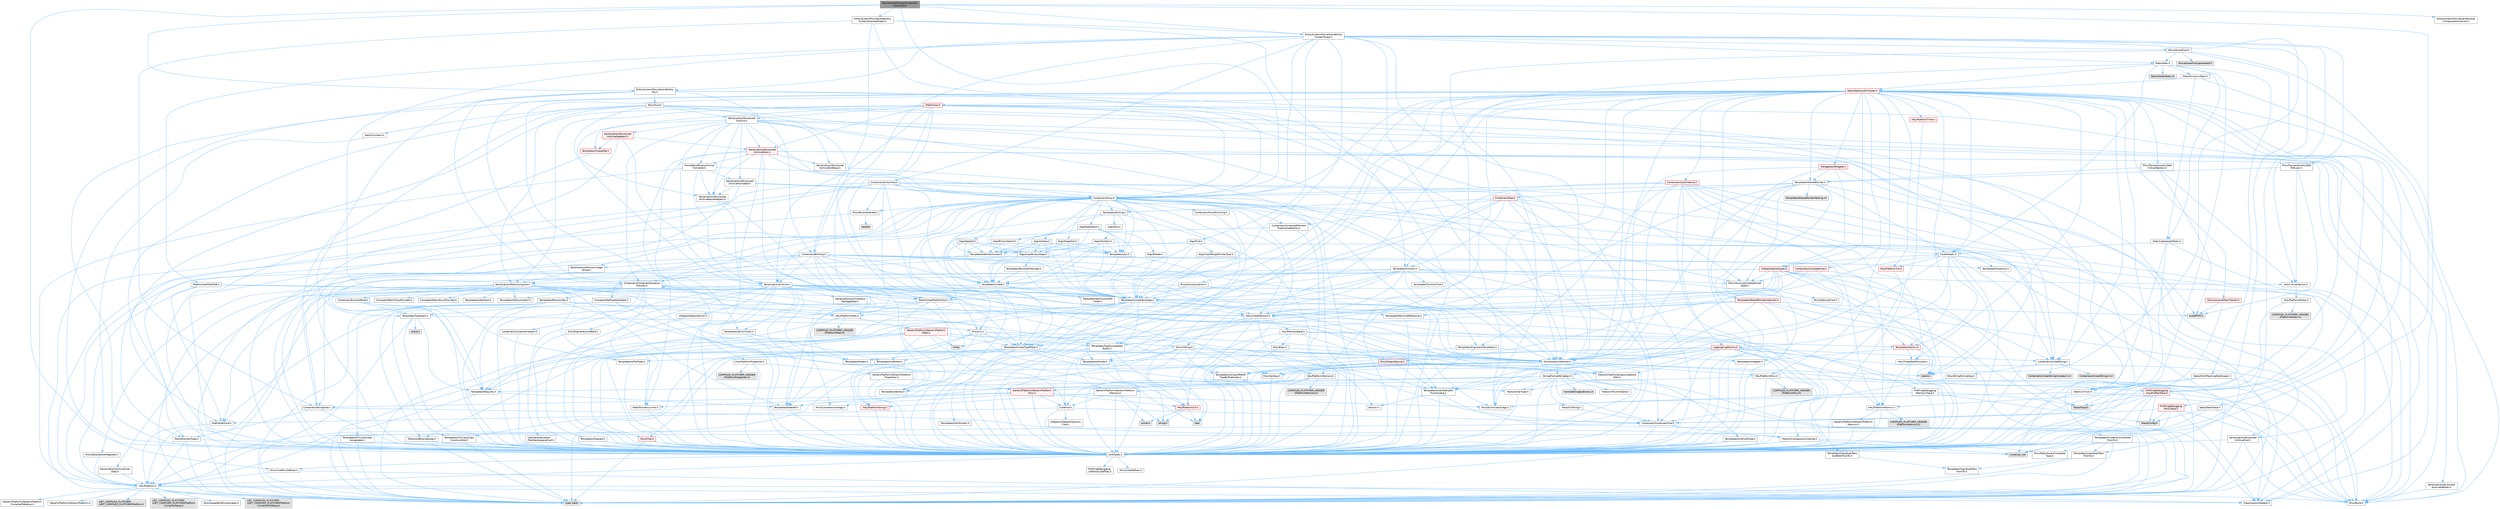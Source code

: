 digraph "MovieSceneMutualComponentInclusivity.h"
{
 // INTERACTIVE_SVG=YES
 // LATEX_PDF_SIZE
  bgcolor="transparent";
  edge [fontname=Helvetica,fontsize=10,labelfontname=Helvetica,labelfontsize=10];
  node [fontname=Helvetica,fontsize=10,shape=box,height=0.2,width=0.4];
  Node1 [id="Node000001",label="MovieSceneMutualComponent\lInclusivity.h",height=0.2,width=0.4,color="gray40", fillcolor="grey60", style="filled", fontcolor="black",tooltip=" "];
  Node1 -> Node2 [id="edge1_Node000001_Node000002",color="steelblue1",style="solid",tooltip=" "];
  Node2 [id="Node000002",label="CoreTypes.h",height=0.2,width=0.4,color="grey40", fillcolor="white", style="filled",URL="$dc/dec/CoreTypes_8h.html",tooltip=" "];
  Node2 -> Node3 [id="edge2_Node000002_Node000003",color="steelblue1",style="solid",tooltip=" "];
  Node3 [id="Node000003",label="HAL/Platform.h",height=0.2,width=0.4,color="grey40", fillcolor="white", style="filled",URL="$d9/dd0/Platform_8h.html",tooltip=" "];
  Node3 -> Node4 [id="edge3_Node000003_Node000004",color="steelblue1",style="solid",tooltip=" "];
  Node4 [id="Node000004",label="Misc/Build.h",height=0.2,width=0.4,color="grey40", fillcolor="white", style="filled",URL="$d3/dbb/Build_8h.html",tooltip=" "];
  Node3 -> Node5 [id="edge4_Node000003_Node000005",color="steelblue1",style="solid",tooltip=" "];
  Node5 [id="Node000005",label="Misc/LargeWorldCoordinates.h",height=0.2,width=0.4,color="grey40", fillcolor="white", style="filled",URL="$d2/dcb/LargeWorldCoordinates_8h.html",tooltip=" "];
  Node3 -> Node6 [id="edge5_Node000003_Node000006",color="steelblue1",style="solid",tooltip=" "];
  Node6 [id="Node000006",label="type_traits",height=0.2,width=0.4,color="grey60", fillcolor="#E0E0E0", style="filled",tooltip=" "];
  Node3 -> Node7 [id="edge6_Node000003_Node000007",color="steelblue1",style="solid",tooltip=" "];
  Node7 [id="Node000007",label="PreprocessorHelpers.h",height=0.2,width=0.4,color="grey40", fillcolor="white", style="filled",URL="$db/ddb/PreprocessorHelpers_8h.html",tooltip=" "];
  Node3 -> Node8 [id="edge7_Node000003_Node000008",color="steelblue1",style="solid",tooltip=" "];
  Node8 [id="Node000008",label="UBT_COMPILED_PLATFORM\l/UBT_COMPILED_PLATFORMPlatform\lCompilerPreSetup.h",height=0.2,width=0.4,color="grey60", fillcolor="#E0E0E0", style="filled",tooltip=" "];
  Node3 -> Node9 [id="edge8_Node000003_Node000009",color="steelblue1",style="solid",tooltip=" "];
  Node9 [id="Node000009",label="GenericPlatform/GenericPlatform\lCompilerPreSetup.h",height=0.2,width=0.4,color="grey40", fillcolor="white", style="filled",URL="$d9/dc8/GenericPlatformCompilerPreSetup_8h.html",tooltip=" "];
  Node3 -> Node10 [id="edge9_Node000003_Node000010",color="steelblue1",style="solid",tooltip=" "];
  Node10 [id="Node000010",label="GenericPlatform/GenericPlatform.h",height=0.2,width=0.4,color="grey40", fillcolor="white", style="filled",URL="$d6/d84/GenericPlatform_8h.html",tooltip=" "];
  Node3 -> Node11 [id="edge10_Node000003_Node000011",color="steelblue1",style="solid",tooltip=" "];
  Node11 [id="Node000011",label="UBT_COMPILED_PLATFORM\l/UBT_COMPILED_PLATFORMPlatform.h",height=0.2,width=0.4,color="grey60", fillcolor="#E0E0E0", style="filled",tooltip=" "];
  Node3 -> Node12 [id="edge11_Node000003_Node000012",color="steelblue1",style="solid",tooltip=" "];
  Node12 [id="Node000012",label="UBT_COMPILED_PLATFORM\l/UBT_COMPILED_PLATFORMPlatform\lCompilerSetup.h",height=0.2,width=0.4,color="grey60", fillcolor="#E0E0E0", style="filled",tooltip=" "];
  Node2 -> Node13 [id="edge12_Node000002_Node000013",color="steelblue1",style="solid",tooltip=" "];
  Node13 [id="Node000013",label="ProfilingDebugging\l/UMemoryDefines.h",height=0.2,width=0.4,color="grey40", fillcolor="white", style="filled",URL="$d2/da2/UMemoryDefines_8h.html",tooltip=" "];
  Node2 -> Node14 [id="edge13_Node000002_Node000014",color="steelblue1",style="solid",tooltip=" "];
  Node14 [id="Node000014",label="Misc/CoreMiscDefines.h",height=0.2,width=0.4,color="grey40", fillcolor="white", style="filled",URL="$da/d38/CoreMiscDefines_8h.html",tooltip=" "];
  Node14 -> Node3 [id="edge14_Node000014_Node000003",color="steelblue1",style="solid",tooltip=" "];
  Node14 -> Node7 [id="edge15_Node000014_Node000007",color="steelblue1",style="solid",tooltip=" "];
  Node2 -> Node15 [id="edge16_Node000002_Node000015",color="steelblue1",style="solid",tooltip=" "];
  Node15 [id="Node000015",label="Misc/CoreDefines.h",height=0.2,width=0.4,color="grey40", fillcolor="white", style="filled",URL="$d3/dd2/CoreDefines_8h.html",tooltip=" "];
  Node1 -> Node16 [id="edge17_Node000001_Node000016",color="steelblue1",style="solid",tooltip=" "];
  Node16 [id="Node000016",label="Containers/Array.h",height=0.2,width=0.4,color="grey40", fillcolor="white", style="filled",URL="$df/dd0/Array_8h.html",tooltip=" "];
  Node16 -> Node2 [id="edge18_Node000016_Node000002",color="steelblue1",style="solid",tooltip=" "];
  Node16 -> Node17 [id="edge19_Node000016_Node000017",color="steelblue1",style="solid",tooltip=" "];
  Node17 [id="Node000017",label="Misc/AssertionMacros.h",height=0.2,width=0.4,color="grey40", fillcolor="white", style="filled",URL="$d0/dfa/AssertionMacros_8h.html",tooltip=" "];
  Node17 -> Node2 [id="edge20_Node000017_Node000002",color="steelblue1",style="solid",tooltip=" "];
  Node17 -> Node3 [id="edge21_Node000017_Node000003",color="steelblue1",style="solid",tooltip=" "];
  Node17 -> Node18 [id="edge22_Node000017_Node000018",color="steelblue1",style="solid",tooltip=" "];
  Node18 [id="Node000018",label="HAL/PlatformMisc.h",height=0.2,width=0.4,color="grey40", fillcolor="white", style="filled",URL="$d0/df5/PlatformMisc_8h.html",tooltip=" "];
  Node18 -> Node2 [id="edge23_Node000018_Node000002",color="steelblue1",style="solid",tooltip=" "];
  Node18 -> Node19 [id="edge24_Node000018_Node000019",color="steelblue1",style="solid",tooltip=" "];
  Node19 [id="Node000019",label="GenericPlatform/GenericPlatform\lMisc.h",height=0.2,width=0.4,color="red", fillcolor="#FFF0F0", style="filled",URL="$db/d9a/GenericPlatformMisc_8h.html",tooltip=" "];
  Node19 -> Node20 [id="edge25_Node000019_Node000020",color="steelblue1",style="solid",tooltip=" "];
  Node20 [id="Node000020",label="Containers/StringFwd.h",height=0.2,width=0.4,color="grey40", fillcolor="white", style="filled",URL="$df/d37/StringFwd_8h.html",tooltip=" "];
  Node20 -> Node2 [id="edge26_Node000020_Node000002",color="steelblue1",style="solid",tooltip=" "];
  Node20 -> Node21 [id="edge27_Node000020_Node000021",color="steelblue1",style="solid",tooltip=" "];
  Node21 [id="Node000021",label="Traits/ElementType.h",height=0.2,width=0.4,color="grey40", fillcolor="white", style="filled",URL="$d5/d4f/ElementType_8h.html",tooltip=" "];
  Node21 -> Node3 [id="edge28_Node000021_Node000003",color="steelblue1",style="solid",tooltip=" "];
  Node21 -> Node22 [id="edge29_Node000021_Node000022",color="steelblue1",style="solid",tooltip=" "];
  Node22 [id="Node000022",label="initializer_list",height=0.2,width=0.4,color="grey60", fillcolor="#E0E0E0", style="filled",tooltip=" "];
  Node21 -> Node6 [id="edge30_Node000021_Node000006",color="steelblue1",style="solid",tooltip=" "];
  Node20 -> Node23 [id="edge31_Node000020_Node000023",color="steelblue1",style="solid",tooltip=" "];
  Node23 [id="Node000023",label="Traits/IsContiguousContainer.h",height=0.2,width=0.4,color="grey40", fillcolor="white", style="filled",URL="$d5/d3c/IsContiguousContainer_8h.html",tooltip=" "];
  Node23 -> Node2 [id="edge32_Node000023_Node000002",color="steelblue1",style="solid",tooltip=" "];
  Node23 -> Node24 [id="edge33_Node000023_Node000024",color="steelblue1",style="solid",tooltip=" "];
  Node24 [id="Node000024",label="Misc/StaticAssertComplete\lType.h",height=0.2,width=0.4,color="grey40", fillcolor="white", style="filled",URL="$d5/d4e/StaticAssertCompleteType_8h.html",tooltip=" "];
  Node23 -> Node22 [id="edge34_Node000023_Node000022",color="steelblue1",style="solid",tooltip=" "];
  Node19 -> Node25 [id="edge35_Node000019_Node000025",color="steelblue1",style="solid",tooltip=" "];
  Node25 [id="Node000025",label="CoreFwd.h",height=0.2,width=0.4,color="grey40", fillcolor="white", style="filled",URL="$d1/d1e/CoreFwd_8h.html",tooltip=" "];
  Node25 -> Node2 [id="edge36_Node000025_Node000002",color="steelblue1",style="solid",tooltip=" "];
  Node25 -> Node26 [id="edge37_Node000025_Node000026",color="steelblue1",style="solid",tooltip=" "];
  Node26 [id="Node000026",label="Containers/ContainersFwd.h",height=0.2,width=0.4,color="grey40", fillcolor="white", style="filled",URL="$d4/d0a/ContainersFwd_8h.html",tooltip=" "];
  Node26 -> Node3 [id="edge38_Node000026_Node000003",color="steelblue1",style="solid",tooltip=" "];
  Node26 -> Node2 [id="edge39_Node000026_Node000002",color="steelblue1",style="solid",tooltip=" "];
  Node26 -> Node23 [id="edge40_Node000026_Node000023",color="steelblue1",style="solid",tooltip=" "];
  Node25 -> Node27 [id="edge41_Node000025_Node000027",color="steelblue1",style="solid",tooltip=" "];
  Node27 [id="Node000027",label="Math/MathFwd.h",height=0.2,width=0.4,color="grey40", fillcolor="white", style="filled",URL="$d2/d10/MathFwd_8h.html",tooltip=" "];
  Node27 -> Node3 [id="edge42_Node000027_Node000003",color="steelblue1",style="solid",tooltip=" "];
  Node25 -> Node28 [id="edge43_Node000025_Node000028",color="steelblue1",style="solid",tooltip=" "];
  Node28 [id="Node000028",label="UObject/UObjectHierarchy\lFwd.h",height=0.2,width=0.4,color="grey40", fillcolor="white", style="filled",URL="$d3/d13/UObjectHierarchyFwd_8h.html",tooltip=" "];
  Node19 -> Node2 [id="edge44_Node000019_Node000002",color="steelblue1",style="solid",tooltip=" "];
  Node19 -> Node30 [id="edge45_Node000019_Node000030",color="steelblue1",style="solid",tooltip=" "];
  Node30 [id="Node000030",label="HAL/PlatformCrt.h",height=0.2,width=0.4,color="red", fillcolor="#FFF0F0", style="filled",URL="$d8/d75/PlatformCrt_8h.html",tooltip=" "];
  Node30 -> Node31 [id="edge46_Node000030_Node000031",color="steelblue1",style="solid",tooltip=" "];
  Node31 [id="Node000031",label="new",height=0.2,width=0.4,color="grey60", fillcolor="#E0E0E0", style="filled",tooltip=" "];
  Node30 -> Node32 [id="edge47_Node000030_Node000032",color="steelblue1",style="solid",tooltip=" "];
  Node32 [id="Node000032",label="wchar.h",height=0.2,width=0.4,color="grey60", fillcolor="#E0E0E0", style="filled",tooltip=" "];
  Node30 -> Node39 [id="edge48_Node000030_Node000039",color="steelblue1",style="solid",tooltip=" "];
  Node39 [id="Node000039",label="string.h",height=0.2,width=0.4,color="grey60", fillcolor="#E0E0E0", style="filled",tooltip=" "];
  Node19 -> Node40 [id="edge49_Node000019_Node000040",color="steelblue1",style="solid",tooltip=" "];
  Node40 [id="Node000040",label="Math/NumericLimits.h",height=0.2,width=0.4,color="grey40", fillcolor="white", style="filled",URL="$df/d1b/NumericLimits_8h.html",tooltip=" "];
  Node40 -> Node2 [id="edge50_Node000040_Node000002",color="steelblue1",style="solid",tooltip=" "];
  Node19 -> Node41 [id="edge51_Node000019_Node000041",color="steelblue1",style="solid",tooltip=" "];
  Node41 [id="Node000041",label="Misc/CompressionFlags.h",height=0.2,width=0.4,color="grey40", fillcolor="white", style="filled",URL="$d9/d76/CompressionFlags_8h.html",tooltip=" "];
  Node19 -> Node42 [id="edge52_Node000019_Node000042",color="steelblue1",style="solid",tooltip=" "];
  Node42 [id="Node000042",label="Misc/EnumClassFlags.h",height=0.2,width=0.4,color="grey40", fillcolor="white", style="filled",URL="$d8/de7/EnumClassFlags_8h.html",tooltip=" "];
  Node18 -> Node45 [id="edge53_Node000018_Node000045",color="steelblue1",style="solid",tooltip=" "];
  Node45 [id="Node000045",label="COMPILED_PLATFORM_HEADER\l(PlatformMisc.h)",height=0.2,width=0.4,color="grey60", fillcolor="#E0E0E0", style="filled",tooltip=" "];
  Node18 -> Node46 [id="edge54_Node000018_Node000046",color="steelblue1",style="solid",tooltip=" "];
  Node46 [id="Node000046",label="ProfilingDebugging\l/CpuProfilerTrace.h",height=0.2,width=0.4,color="red", fillcolor="#FFF0F0", style="filled",URL="$da/dcb/CpuProfilerTrace_8h.html",tooltip=" "];
  Node46 -> Node2 [id="edge55_Node000046_Node000002",color="steelblue1",style="solid",tooltip=" "];
  Node46 -> Node26 [id="edge56_Node000046_Node000026",color="steelblue1",style="solid",tooltip=" "];
  Node46 -> Node47 [id="edge57_Node000046_Node000047",color="steelblue1",style="solid",tooltip=" "];
  Node47 [id="Node000047",label="HAL/PlatformAtomics.h",height=0.2,width=0.4,color="grey40", fillcolor="white", style="filled",URL="$d3/d36/PlatformAtomics_8h.html",tooltip=" "];
  Node47 -> Node2 [id="edge58_Node000047_Node000002",color="steelblue1",style="solid",tooltip=" "];
  Node47 -> Node48 [id="edge59_Node000047_Node000048",color="steelblue1",style="solid",tooltip=" "];
  Node48 [id="Node000048",label="GenericPlatform/GenericPlatform\lAtomics.h",height=0.2,width=0.4,color="grey40", fillcolor="white", style="filled",URL="$da/d72/GenericPlatformAtomics_8h.html",tooltip=" "];
  Node48 -> Node2 [id="edge60_Node000048_Node000002",color="steelblue1",style="solid",tooltip=" "];
  Node47 -> Node49 [id="edge61_Node000047_Node000049",color="steelblue1",style="solid",tooltip=" "];
  Node49 [id="Node000049",label="COMPILED_PLATFORM_HEADER\l(PlatformAtomics.h)",height=0.2,width=0.4,color="grey60", fillcolor="#E0E0E0", style="filled",tooltip=" "];
  Node46 -> Node7 [id="edge62_Node000046_Node000007",color="steelblue1",style="solid",tooltip=" "];
  Node46 -> Node4 [id="edge63_Node000046_Node000004",color="steelblue1",style="solid",tooltip=" "];
  Node46 -> Node50 [id="edge64_Node000046_Node000050",color="steelblue1",style="solid",tooltip=" "];
  Node50 [id="Node000050",label="Trace/Config.h",height=0.2,width=0.4,color="grey60", fillcolor="#E0E0E0", style="filled",tooltip=" "];
  Node46 -> Node53 [id="edge65_Node000046_Node000053",color="steelblue1",style="solid",tooltip=" "];
  Node53 [id="Node000053",label="Trace/Trace.h",height=0.2,width=0.4,color="grey60", fillcolor="#E0E0E0", style="filled",tooltip=" "];
  Node17 -> Node7 [id="edge66_Node000017_Node000007",color="steelblue1",style="solid",tooltip=" "];
  Node17 -> Node54 [id="edge67_Node000017_Node000054",color="steelblue1",style="solid",tooltip=" "];
  Node54 [id="Node000054",label="Templates/EnableIf.h",height=0.2,width=0.4,color="grey40", fillcolor="white", style="filled",URL="$d7/d60/EnableIf_8h.html",tooltip=" "];
  Node54 -> Node2 [id="edge68_Node000054_Node000002",color="steelblue1",style="solid",tooltip=" "];
  Node17 -> Node55 [id="edge69_Node000017_Node000055",color="steelblue1",style="solid",tooltip=" "];
  Node55 [id="Node000055",label="Templates/IsArrayOrRefOf\lTypeByPredicate.h",height=0.2,width=0.4,color="grey40", fillcolor="white", style="filled",URL="$d6/da1/IsArrayOrRefOfTypeByPredicate_8h.html",tooltip=" "];
  Node55 -> Node2 [id="edge70_Node000055_Node000002",color="steelblue1",style="solid",tooltip=" "];
  Node17 -> Node56 [id="edge71_Node000017_Node000056",color="steelblue1",style="solid",tooltip=" "];
  Node56 [id="Node000056",label="Templates/IsValidVariadic\lFunctionArg.h",height=0.2,width=0.4,color="grey40", fillcolor="white", style="filled",URL="$d0/dc8/IsValidVariadicFunctionArg_8h.html",tooltip=" "];
  Node56 -> Node2 [id="edge72_Node000056_Node000002",color="steelblue1",style="solid",tooltip=" "];
  Node56 -> Node57 [id="edge73_Node000056_Node000057",color="steelblue1",style="solid",tooltip=" "];
  Node57 [id="Node000057",label="IsEnum.h",height=0.2,width=0.4,color="grey40", fillcolor="white", style="filled",URL="$d4/de5/IsEnum_8h.html",tooltip=" "];
  Node56 -> Node6 [id="edge74_Node000056_Node000006",color="steelblue1",style="solid",tooltip=" "];
  Node17 -> Node58 [id="edge75_Node000017_Node000058",color="steelblue1",style="solid",tooltip=" "];
  Node58 [id="Node000058",label="Traits/IsCharEncodingCompatible\lWith.h",height=0.2,width=0.4,color="grey40", fillcolor="white", style="filled",URL="$df/dd1/IsCharEncodingCompatibleWith_8h.html",tooltip=" "];
  Node58 -> Node6 [id="edge76_Node000058_Node000006",color="steelblue1",style="solid",tooltip=" "];
  Node58 -> Node59 [id="edge77_Node000058_Node000059",color="steelblue1",style="solid",tooltip=" "];
  Node59 [id="Node000059",label="Traits/IsCharType.h",height=0.2,width=0.4,color="grey40", fillcolor="white", style="filled",URL="$db/d51/IsCharType_8h.html",tooltip=" "];
  Node59 -> Node2 [id="edge78_Node000059_Node000002",color="steelblue1",style="solid",tooltip=" "];
  Node17 -> Node60 [id="edge79_Node000017_Node000060",color="steelblue1",style="solid",tooltip=" "];
  Node60 [id="Node000060",label="Misc/VarArgs.h",height=0.2,width=0.4,color="grey40", fillcolor="white", style="filled",URL="$d5/d6f/VarArgs_8h.html",tooltip=" "];
  Node60 -> Node2 [id="edge80_Node000060_Node000002",color="steelblue1",style="solid",tooltip=" "];
  Node17 -> Node61 [id="edge81_Node000017_Node000061",color="steelblue1",style="solid",tooltip=" "];
  Node61 [id="Node000061",label="String/FormatStringSan.h",height=0.2,width=0.4,color="grey40", fillcolor="white", style="filled",URL="$d3/d8b/FormatStringSan_8h.html",tooltip=" "];
  Node61 -> Node6 [id="edge82_Node000061_Node000006",color="steelblue1",style="solid",tooltip=" "];
  Node61 -> Node2 [id="edge83_Node000061_Node000002",color="steelblue1",style="solid",tooltip=" "];
  Node61 -> Node62 [id="edge84_Node000061_Node000062",color="steelblue1",style="solid",tooltip=" "];
  Node62 [id="Node000062",label="Templates/Requires.h",height=0.2,width=0.4,color="grey40", fillcolor="white", style="filled",URL="$dc/d96/Requires_8h.html",tooltip=" "];
  Node62 -> Node54 [id="edge85_Node000062_Node000054",color="steelblue1",style="solid",tooltip=" "];
  Node62 -> Node6 [id="edge86_Node000062_Node000006",color="steelblue1",style="solid",tooltip=" "];
  Node61 -> Node63 [id="edge87_Node000061_Node000063",color="steelblue1",style="solid",tooltip=" "];
  Node63 [id="Node000063",label="Templates/Identity.h",height=0.2,width=0.4,color="grey40", fillcolor="white", style="filled",URL="$d0/dd5/Identity_8h.html",tooltip=" "];
  Node61 -> Node56 [id="edge88_Node000061_Node000056",color="steelblue1",style="solid",tooltip=" "];
  Node61 -> Node59 [id="edge89_Node000061_Node000059",color="steelblue1",style="solid",tooltip=" "];
  Node61 -> Node64 [id="edge90_Node000061_Node000064",color="steelblue1",style="solid",tooltip=" "];
  Node64 [id="Node000064",label="Traits/IsTEnumAsByte.h",height=0.2,width=0.4,color="grey40", fillcolor="white", style="filled",URL="$d1/de6/IsTEnumAsByte_8h.html",tooltip=" "];
  Node61 -> Node65 [id="edge91_Node000061_Node000065",color="steelblue1",style="solid",tooltip=" "];
  Node65 [id="Node000065",label="Traits/IsTString.h",height=0.2,width=0.4,color="grey40", fillcolor="white", style="filled",URL="$d0/df8/IsTString_8h.html",tooltip=" "];
  Node65 -> Node26 [id="edge92_Node000065_Node000026",color="steelblue1",style="solid",tooltip=" "];
  Node61 -> Node26 [id="edge93_Node000061_Node000026",color="steelblue1",style="solid",tooltip=" "];
  Node61 -> Node66 [id="edge94_Node000061_Node000066",color="steelblue1",style="solid",tooltip=" "];
  Node66 [id="Node000066",label="FormatStringSanErrors.inl",height=0.2,width=0.4,color="grey60", fillcolor="#E0E0E0", style="filled",tooltip=" "];
  Node17 -> Node67 [id="edge95_Node000017_Node000067",color="steelblue1",style="solid",tooltip=" "];
  Node67 [id="Node000067",label="atomic",height=0.2,width=0.4,color="grey60", fillcolor="#E0E0E0", style="filled",tooltip=" "];
  Node16 -> Node68 [id="edge96_Node000016_Node000068",color="steelblue1",style="solid",tooltip=" "];
  Node68 [id="Node000068",label="Misc/IntrusiveUnsetOptional\lState.h",height=0.2,width=0.4,color="grey40", fillcolor="white", style="filled",URL="$d2/d0a/IntrusiveUnsetOptionalState_8h.html",tooltip=" "];
  Node68 -> Node69 [id="edge97_Node000068_Node000069",color="steelblue1",style="solid",tooltip=" "];
  Node69 [id="Node000069",label="Misc/OptionalFwd.h",height=0.2,width=0.4,color="grey40", fillcolor="white", style="filled",URL="$dc/d50/OptionalFwd_8h.html",tooltip=" "];
  Node16 -> Node70 [id="edge98_Node000016_Node000070",color="steelblue1",style="solid",tooltip=" "];
  Node70 [id="Node000070",label="Misc/ReverseIterate.h",height=0.2,width=0.4,color="grey40", fillcolor="white", style="filled",URL="$db/de3/ReverseIterate_8h.html",tooltip=" "];
  Node70 -> Node3 [id="edge99_Node000070_Node000003",color="steelblue1",style="solid",tooltip=" "];
  Node70 -> Node71 [id="edge100_Node000070_Node000071",color="steelblue1",style="solid",tooltip=" "];
  Node71 [id="Node000071",label="iterator",height=0.2,width=0.4,color="grey60", fillcolor="#E0E0E0", style="filled",tooltip=" "];
  Node16 -> Node72 [id="edge101_Node000016_Node000072",color="steelblue1",style="solid",tooltip=" "];
  Node72 [id="Node000072",label="HAL/UnrealMemory.h",height=0.2,width=0.4,color="grey40", fillcolor="white", style="filled",URL="$d9/d96/UnrealMemory_8h.html",tooltip=" "];
  Node72 -> Node2 [id="edge102_Node000072_Node000002",color="steelblue1",style="solid",tooltip=" "];
  Node72 -> Node73 [id="edge103_Node000072_Node000073",color="steelblue1",style="solid",tooltip=" "];
  Node73 [id="Node000073",label="GenericPlatform/GenericPlatform\lMemory.h",height=0.2,width=0.4,color="grey40", fillcolor="white", style="filled",URL="$dd/d22/GenericPlatformMemory_8h.html",tooltip=" "];
  Node73 -> Node25 [id="edge104_Node000073_Node000025",color="steelblue1",style="solid",tooltip=" "];
  Node73 -> Node2 [id="edge105_Node000073_Node000002",color="steelblue1",style="solid",tooltip=" "];
  Node73 -> Node74 [id="edge106_Node000073_Node000074",color="steelblue1",style="solid",tooltip=" "];
  Node74 [id="Node000074",label="HAL/PlatformString.h",height=0.2,width=0.4,color="red", fillcolor="#FFF0F0", style="filled",URL="$db/db5/PlatformString_8h.html",tooltip=" "];
  Node74 -> Node2 [id="edge107_Node000074_Node000002",color="steelblue1",style="solid",tooltip=" "];
  Node73 -> Node39 [id="edge108_Node000073_Node000039",color="steelblue1",style="solid",tooltip=" "];
  Node73 -> Node32 [id="edge109_Node000073_Node000032",color="steelblue1",style="solid",tooltip=" "];
  Node72 -> Node76 [id="edge110_Node000072_Node000076",color="steelblue1",style="solid",tooltip=" "];
  Node76 [id="Node000076",label="HAL/MemoryBase.h",height=0.2,width=0.4,color="grey40", fillcolor="white", style="filled",URL="$d6/d9f/MemoryBase_8h.html",tooltip=" "];
  Node76 -> Node2 [id="edge111_Node000076_Node000002",color="steelblue1",style="solid",tooltip=" "];
  Node76 -> Node47 [id="edge112_Node000076_Node000047",color="steelblue1",style="solid",tooltip=" "];
  Node76 -> Node30 [id="edge113_Node000076_Node000030",color="steelblue1",style="solid",tooltip=" "];
  Node76 -> Node77 [id="edge114_Node000076_Node000077",color="steelblue1",style="solid",tooltip=" "];
  Node77 [id="Node000077",label="Misc/Exec.h",height=0.2,width=0.4,color="grey40", fillcolor="white", style="filled",URL="$de/ddb/Exec_8h.html",tooltip=" "];
  Node77 -> Node2 [id="edge115_Node000077_Node000002",color="steelblue1",style="solid",tooltip=" "];
  Node77 -> Node17 [id="edge116_Node000077_Node000017",color="steelblue1",style="solid",tooltip=" "];
  Node76 -> Node78 [id="edge117_Node000076_Node000078",color="steelblue1",style="solid",tooltip=" "];
  Node78 [id="Node000078",label="Misc/OutputDevice.h",height=0.2,width=0.4,color="red", fillcolor="#FFF0F0", style="filled",URL="$d7/d32/OutputDevice_8h.html",tooltip=" "];
  Node78 -> Node25 [id="edge118_Node000078_Node000025",color="steelblue1",style="solid",tooltip=" "];
  Node78 -> Node2 [id="edge119_Node000078_Node000002",color="steelblue1",style="solid",tooltip=" "];
  Node78 -> Node60 [id="edge120_Node000078_Node000060",color="steelblue1",style="solid",tooltip=" "];
  Node78 -> Node55 [id="edge121_Node000078_Node000055",color="steelblue1",style="solid",tooltip=" "];
  Node78 -> Node56 [id="edge122_Node000078_Node000056",color="steelblue1",style="solid",tooltip=" "];
  Node78 -> Node58 [id="edge123_Node000078_Node000058",color="steelblue1",style="solid",tooltip=" "];
  Node76 -> Node80 [id="edge124_Node000076_Node000080",color="steelblue1",style="solid",tooltip=" "];
  Node80 [id="Node000080",label="Templates/Atomic.h",height=0.2,width=0.4,color="red", fillcolor="#FFF0F0", style="filled",URL="$d3/d91/Atomic_8h.html",tooltip=" "];
  Node80 -> Node81 [id="edge125_Node000080_Node000081",color="steelblue1",style="solid",tooltip=" "];
  Node81 [id="Node000081",label="HAL/ThreadSafeCounter.h",height=0.2,width=0.4,color="grey40", fillcolor="white", style="filled",URL="$dc/dc9/ThreadSafeCounter_8h.html",tooltip=" "];
  Node81 -> Node2 [id="edge126_Node000081_Node000002",color="steelblue1",style="solid",tooltip=" "];
  Node81 -> Node47 [id="edge127_Node000081_Node000047",color="steelblue1",style="solid",tooltip=" "];
  Node80 -> Node83 [id="edge128_Node000080_Node000083",color="steelblue1",style="solid",tooltip=" "];
  Node83 [id="Node000083",label="Templates/IsIntegral.h",height=0.2,width=0.4,color="grey40", fillcolor="white", style="filled",URL="$da/d64/IsIntegral_8h.html",tooltip=" "];
  Node83 -> Node2 [id="edge129_Node000083_Node000002",color="steelblue1",style="solid",tooltip=" "];
  Node80 -> Node67 [id="edge130_Node000080_Node000067",color="steelblue1",style="solid",tooltip=" "];
  Node72 -> Node89 [id="edge131_Node000072_Node000089",color="steelblue1",style="solid",tooltip=" "];
  Node89 [id="Node000089",label="HAL/PlatformMemory.h",height=0.2,width=0.4,color="grey40", fillcolor="white", style="filled",URL="$de/d68/PlatformMemory_8h.html",tooltip=" "];
  Node89 -> Node2 [id="edge132_Node000089_Node000002",color="steelblue1",style="solid",tooltip=" "];
  Node89 -> Node73 [id="edge133_Node000089_Node000073",color="steelblue1",style="solid",tooltip=" "];
  Node89 -> Node90 [id="edge134_Node000089_Node000090",color="steelblue1",style="solid",tooltip=" "];
  Node90 [id="Node000090",label="COMPILED_PLATFORM_HEADER\l(PlatformMemory.h)",height=0.2,width=0.4,color="grey60", fillcolor="#E0E0E0", style="filled",tooltip=" "];
  Node72 -> Node91 [id="edge135_Node000072_Node000091",color="steelblue1",style="solid",tooltip=" "];
  Node91 [id="Node000091",label="ProfilingDebugging\l/MemoryTrace.h",height=0.2,width=0.4,color="grey40", fillcolor="white", style="filled",URL="$da/dd7/MemoryTrace_8h.html",tooltip=" "];
  Node91 -> Node3 [id="edge136_Node000091_Node000003",color="steelblue1",style="solid",tooltip=" "];
  Node91 -> Node42 [id="edge137_Node000091_Node000042",color="steelblue1",style="solid",tooltip=" "];
  Node91 -> Node50 [id="edge138_Node000091_Node000050",color="steelblue1",style="solid",tooltip=" "];
  Node91 -> Node53 [id="edge139_Node000091_Node000053",color="steelblue1",style="solid",tooltip=" "];
  Node72 -> Node92 [id="edge140_Node000072_Node000092",color="steelblue1",style="solid",tooltip=" "];
  Node92 [id="Node000092",label="Templates/IsPointer.h",height=0.2,width=0.4,color="grey40", fillcolor="white", style="filled",URL="$d7/d05/IsPointer_8h.html",tooltip=" "];
  Node92 -> Node2 [id="edge141_Node000092_Node000002",color="steelblue1",style="solid",tooltip=" "];
  Node16 -> Node93 [id="edge142_Node000016_Node000093",color="steelblue1",style="solid",tooltip=" "];
  Node93 [id="Node000093",label="Templates/UnrealTypeTraits.h",height=0.2,width=0.4,color="grey40", fillcolor="white", style="filled",URL="$d2/d2d/UnrealTypeTraits_8h.html",tooltip=" "];
  Node93 -> Node2 [id="edge143_Node000093_Node000002",color="steelblue1",style="solid",tooltip=" "];
  Node93 -> Node92 [id="edge144_Node000093_Node000092",color="steelblue1",style="solid",tooltip=" "];
  Node93 -> Node17 [id="edge145_Node000093_Node000017",color="steelblue1",style="solid",tooltip=" "];
  Node93 -> Node85 [id="edge146_Node000093_Node000085",color="steelblue1",style="solid",tooltip=" "];
  Node85 [id="Node000085",label="Templates/AndOrNot.h",height=0.2,width=0.4,color="grey40", fillcolor="white", style="filled",URL="$db/d0a/AndOrNot_8h.html",tooltip=" "];
  Node85 -> Node2 [id="edge147_Node000085_Node000002",color="steelblue1",style="solid",tooltip=" "];
  Node93 -> Node54 [id="edge148_Node000093_Node000054",color="steelblue1",style="solid",tooltip=" "];
  Node93 -> Node94 [id="edge149_Node000093_Node000094",color="steelblue1",style="solid",tooltip=" "];
  Node94 [id="Node000094",label="Templates/IsArithmetic.h",height=0.2,width=0.4,color="grey40", fillcolor="white", style="filled",URL="$d2/d5d/IsArithmetic_8h.html",tooltip=" "];
  Node94 -> Node2 [id="edge150_Node000094_Node000002",color="steelblue1",style="solid",tooltip=" "];
  Node93 -> Node57 [id="edge151_Node000093_Node000057",color="steelblue1",style="solid",tooltip=" "];
  Node93 -> Node95 [id="edge152_Node000093_Node000095",color="steelblue1",style="solid",tooltip=" "];
  Node95 [id="Node000095",label="Templates/Models.h",height=0.2,width=0.4,color="grey40", fillcolor="white", style="filled",URL="$d3/d0c/Models_8h.html",tooltip=" "];
  Node95 -> Node63 [id="edge153_Node000095_Node000063",color="steelblue1",style="solid",tooltip=" "];
  Node93 -> Node96 [id="edge154_Node000093_Node000096",color="steelblue1",style="solid",tooltip=" "];
  Node96 [id="Node000096",label="Templates/IsPODType.h",height=0.2,width=0.4,color="grey40", fillcolor="white", style="filled",URL="$d7/db1/IsPODType_8h.html",tooltip=" "];
  Node96 -> Node2 [id="edge155_Node000096_Node000002",color="steelblue1",style="solid",tooltip=" "];
  Node93 -> Node97 [id="edge156_Node000093_Node000097",color="steelblue1",style="solid",tooltip=" "];
  Node97 [id="Node000097",label="Templates/IsUECoreType.h",height=0.2,width=0.4,color="grey40", fillcolor="white", style="filled",URL="$d1/db8/IsUECoreType_8h.html",tooltip=" "];
  Node97 -> Node2 [id="edge157_Node000097_Node000002",color="steelblue1",style="solid",tooltip=" "];
  Node97 -> Node6 [id="edge158_Node000097_Node000006",color="steelblue1",style="solid",tooltip=" "];
  Node93 -> Node86 [id="edge159_Node000093_Node000086",color="steelblue1",style="solid",tooltip=" "];
  Node86 [id="Node000086",label="Templates/IsTriviallyCopy\lConstructible.h",height=0.2,width=0.4,color="grey40", fillcolor="white", style="filled",URL="$d3/d78/IsTriviallyCopyConstructible_8h.html",tooltip=" "];
  Node86 -> Node2 [id="edge160_Node000086_Node000002",color="steelblue1",style="solid",tooltip=" "];
  Node86 -> Node6 [id="edge161_Node000086_Node000006",color="steelblue1",style="solid",tooltip=" "];
  Node16 -> Node98 [id="edge162_Node000016_Node000098",color="steelblue1",style="solid",tooltip=" "];
  Node98 [id="Node000098",label="Templates/UnrealTemplate.h",height=0.2,width=0.4,color="grey40", fillcolor="white", style="filled",URL="$d4/d24/UnrealTemplate_8h.html",tooltip=" "];
  Node98 -> Node2 [id="edge163_Node000098_Node000002",color="steelblue1",style="solid",tooltip=" "];
  Node98 -> Node92 [id="edge164_Node000098_Node000092",color="steelblue1",style="solid",tooltip=" "];
  Node98 -> Node72 [id="edge165_Node000098_Node000072",color="steelblue1",style="solid",tooltip=" "];
  Node98 -> Node99 [id="edge166_Node000098_Node000099",color="steelblue1",style="solid",tooltip=" "];
  Node99 [id="Node000099",label="Templates/CopyQualifiers\lAndRefsFromTo.h",height=0.2,width=0.4,color="grey40", fillcolor="white", style="filled",URL="$d3/db3/CopyQualifiersAndRefsFromTo_8h.html",tooltip=" "];
  Node99 -> Node100 [id="edge167_Node000099_Node000100",color="steelblue1",style="solid",tooltip=" "];
  Node100 [id="Node000100",label="Templates/CopyQualifiers\lFromTo.h",height=0.2,width=0.4,color="grey40", fillcolor="white", style="filled",URL="$d5/db4/CopyQualifiersFromTo_8h.html",tooltip=" "];
  Node98 -> Node93 [id="edge168_Node000098_Node000093",color="steelblue1",style="solid",tooltip=" "];
  Node98 -> Node101 [id="edge169_Node000098_Node000101",color="steelblue1",style="solid",tooltip=" "];
  Node101 [id="Node000101",label="Templates/RemoveReference.h",height=0.2,width=0.4,color="grey40", fillcolor="white", style="filled",URL="$da/dbe/RemoveReference_8h.html",tooltip=" "];
  Node101 -> Node2 [id="edge170_Node000101_Node000002",color="steelblue1",style="solid",tooltip=" "];
  Node98 -> Node62 [id="edge171_Node000098_Node000062",color="steelblue1",style="solid",tooltip=" "];
  Node98 -> Node102 [id="edge172_Node000098_Node000102",color="steelblue1",style="solid",tooltip=" "];
  Node102 [id="Node000102",label="Templates/TypeCompatible\lBytes.h",height=0.2,width=0.4,color="grey40", fillcolor="white", style="filled",URL="$df/d0a/TypeCompatibleBytes_8h.html",tooltip=" "];
  Node102 -> Node2 [id="edge173_Node000102_Node000002",color="steelblue1",style="solid",tooltip=" "];
  Node102 -> Node39 [id="edge174_Node000102_Node000039",color="steelblue1",style="solid",tooltip=" "];
  Node102 -> Node31 [id="edge175_Node000102_Node000031",color="steelblue1",style="solid",tooltip=" "];
  Node102 -> Node6 [id="edge176_Node000102_Node000006",color="steelblue1",style="solid",tooltip=" "];
  Node98 -> Node63 [id="edge177_Node000098_Node000063",color="steelblue1",style="solid",tooltip=" "];
  Node98 -> Node23 [id="edge178_Node000098_Node000023",color="steelblue1",style="solid",tooltip=" "];
  Node98 -> Node103 [id="edge179_Node000098_Node000103",color="steelblue1",style="solid",tooltip=" "];
  Node103 [id="Node000103",label="Traits/UseBitwiseSwap.h",height=0.2,width=0.4,color="grey40", fillcolor="white", style="filled",URL="$db/df3/UseBitwiseSwap_8h.html",tooltip=" "];
  Node103 -> Node2 [id="edge180_Node000103_Node000002",color="steelblue1",style="solid",tooltip=" "];
  Node103 -> Node6 [id="edge181_Node000103_Node000006",color="steelblue1",style="solid",tooltip=" "];
  Node98 -> Node6 [id="edge182_Node000098_Node000006",color="steelblue1",style="solid",tooltip=" "];
  Node16 -> Node104 [id="edge183_Node000016_Node000104",color="steelblue1",style="solid",tooltip=" "];
  Node104 [id="Node000104",label="Containers/AllowShrinking.h",height=0.2,width=0.4,color="grey40", fillcolor="white", style="filled",URL="$d7/d1a/AllowShrinking_8h.html",tooltip=" "];
  Node104 -> Node2 [id="edge184_Node000104_Node000002",color="steelblue1",style="solid",tooltip=" "];
  Node16 -> Node105 [id="edge185_Node000016_Node000105",color="steelblue1",style="solid",tooltip=" "];
  Node105 [id="Node000105",label="Containers/ContainerAllocation\lPolicies.h",height=0.2,width=0.4,color="grey40", fillcolor="white", style="filled",URL="$d7/dff/ContainerAllocationPolicies_8h.html",tooltip=" "];
  Node105 -> Node2 [id="edge186_Node000105_Node000002",color="steelblue1",style="solid",tooltip=" "];
  Node105 -> Node106 [id="edge187_Node000105_Node000106",color="steelblue1",style="solid",tooltip=" "];
  Node106 [id="Node000106",label="Containers/ContainerHelpers.h",height=0.2,width=0.4,color="grey40", fillcolor="white", style="filled",URL="$d7/d33/ContainerHelpers_8h.html",tooltip=" "];
  Node106 -> Node2 [id="edge188_Node000106_Node000002",color="steelblue1",style="solid",tooltip=" "];
  Node105 -> Node105 [id="edge189_Node000105_Node000105",color="steelblue1",style="solid",tooltip=" "];
  Node105 -> Node107 [id="edge190_Node000105_Node000107",color="steelblue1",style="solid",tooltip=" "];
  Node107 [id="Node000107",label="HAL/PlatformMath.h",height=0.2,width=0.4,color="grey40", fillcolor="white", style="filled",URL="$dc/d53/PlatformMath_8h.html",tooltip=" "];
  Node107 -> Node2 [id="edge191_Node000107_Node000002",color="steelblue1",style="solid",tooltip=" "];
  Node107 -> Node108 [id="edge192_Node000107_Node000108",color="steelblue1",style="solid",tooltip=" "];
  Node108 [id="Node000108",label="GenericPlatform/GenericPlatform\lMath.h",height=0.2,width=0.4,color="red", fillcolor="#FFF0F0", style="filled",URL="$d5/d79/GenericPlatformMath_8h.html",tooltip=" "];
  Node108 -> Node2 [id="edge193_Node000108_Node000002",color="steelblue1",style="solid",tooltip=" "];
  Node108 -> Node26 [id="edge194_Node000108_Node000026",color="steelblue1",style="solid",tooltip=" "];
  Node108 -> Node30 [id="edge195_Node000108_Node000030",color="steelblue1",style="solid",tooltip=" "];
  Node108 -> Node85 [id="edge196_Node000108_Node000085",color="steelblue1",style="solid",tooltip=" "];
  Node108 -> Node93 [id="edge197_Node000108_Node000093",color="steelblue1",style="solid",tooltip=" "];
  Node108 -> Node62 [id="edge198_Node000108_Node000062",color="steelblue1",style="solid",tooltip=" "];
  Node108 -> Node102 [id="edge199_Node000108_Node000102",color="steelblue1",style="solid",tooltip=" "];
  Node108 -> Node113 [id="edge200_Node000108_Node000113",color="steelblue1",style="solid",tooltip=" "];
  Node113 [id="Node000113",label="limits",height=0.2,width=0.4,color="grey60", fillcolor="#E0E0E0", style="filled",tooltip=" "];
  Node108 -> Node6 [id="edge201_Node000108_Node000006",color="steelblue1",style="solid",tooltip=" "];
  Node107 -> Node114 [id="edge202_Node000107_Node000114",color="steelblue1",style="solid",tooltip=" "];
  Node114 [id="Node000114",label="COMPILED_PLATFORM_HEADER\l(PlatformMath.h)",height=0.2,width=0.4,color="grey60", fillcolor="#E0E0E0", style="filled",tooltip=" "];
  Node105 -> Node72 [id="edge203_Node000105_Node000072",color="steelblue1",style="solid",tooltip=" "];
  Node105 -> Node40 [id="edge204_Node000105_Node000040",color="steelblue1",style="solid",tooltip=" "];
  Node105 -> Node17 [id="edge205_Node000105_Node000017",color="steelblue1",style="solid",tooltip=" "];
  Node105 -> Node115 [id="edge206_Node000105_Node000115",color="steelblue1",style="solid",tooltip=" "];
  Node115 [id="Node000115",label="Templates/IsPolymorphic.h",height=0.2,width=0.4,color="grey40", fillcolor="white", style="filled",URL="$dc/d20/IsPolymorphic_8h.html",tooltip=" "];
  Node105 -> Node116 [id="edge207_Node000105_Node000116",color="steelblue1",style="solid",tooltip=" "];
  Node116 [id="Node000116",label="Templates/MemoryOps.h",height=0.2,width=0.4,color="grey40", fillcolor="white", style="filled",URL="$db/dea/MemoryOps_8h.html",tooltip=" "];
  Node116 -> Node2 [id="edge208_Node000116_Node000002",color="steelblue1",style="solid",tooltip=" "];
  Node116 -> Node72 [id="edge209_Node000116_Node000072",color="steelblue1",style="solid",tooltip=" "];
  Node116 -> Node87 [id="edge210_Node000116_Node000087",color="steelblue1",style="solid",tooltip=" "];
  Node87 [id="Node000087",label="Templates/IsTriviallyCopy\lAssignable.h",height=0.2,width=0.4,color="grey40", fillcolor="white", style="filled",URL="$d2/df2/IsTriviallyCopyAssignable_8h.html",tooltip=" "];
  Node87 -> Node2 [id="edge211_Node000087_Node000002",color="steelblue1",style="solid",tooltip=" "];
  Node87 -> Node6 [id="edge212_Node000087_Node000006",color="steelblue1",style="solid",tooltip=" "];
  Node116 -> Node86 [id="edge213_Node000116_Node000086",color="steelblue1",style="solid",tooltip=" "];
  Node116 -> Node62 [id="edge214_Node000116_Node000062",color="steelblue1",style="solid",tooltip=" "];
  Node116 -> Node93 [id="edge215_Node000116_Node000093",color="steelblue1",style="solid",tooltip=" "];
  Node116 -> Node103 [id="edge216_Node000116_Node000103",color="steelblue1",style="solid",tooltip=" "];
  Node116 -> Node31 [id="edge217_Node000116_Node000031",color="steelblue1",style="solid",tooltip=" "];
  Node116 -> Node6 [id="edge218_Node000116_Node000006",color="steelblue1",style="solid",tooltip=" "];
  Node105 -> Node102 [id="edge219_Node000105_Node000102",color="steelblue1",style="solid",tooltip=" "];
  Node105 -> Node6 [id="edge220_Node000105_Node000006",color="steelblue1",style="solid",tooltip=" "];
  Node16 -> Node117 [id="edge221_Node000016_Node000117",color="steelblue1",style="solid",tooltip=" "];
  Node117 [id="Node000117",label="Containers/ContainerElement\lTypeCompatibility.h",height=0.2,width=0.4,color="grey40", fillcolor="white", style="filled",URL="$df/ddf/ContainerElementTypeCompatibility_8h.html",tooltip=" "];
  Node117 -> Node2 [id="edge222_Node000117_Node000002",color="steelblue1",style="solid",tooltip=" "];
  Node117 -> Node93 [id="edge223_Node000117_Node000093",color="steelblue1",style="solid",tooltip=" "];
  Node16 -> Node118 [id="edge224_Node000016_Node000118",color="steelblue1",style="solid",tooltip=" "];
  Node118 [id="Node000118",label="Serialization/Archive.h",height=0.2,width=0.4,color="grey40", fillcolor="white", style="filled",URL="$d7/d3b/Archive_8h.html",tooltip=" "];
  Node118 -> Node25 [id="edge225_Node000118_Node000025",color="steelblue1",style="solid",tooltip=" "];
  Node118 -> Node2 [id="edge226_Node000118_Node000002",color="steelblue1",style="solid",tooltip=" "];
  Node118 -> Node119 [id="edge227_Node000118_Node000119",color="steelblue1",style="solid",tooltip=" "];
  Node119 [id="Node000119",label="HAL/PlatformProperties.h",height=0.2,width=0.4,color="grey40", fillcolor="white", style="filled",URL="$d9/db0/PlatformProperties_8h.html",tooltip=" "];
  Node119 -> Node2 [id="edge228_Node000119_Node000002",color="steelblue1",style="solid",tooltip=" "];
  Node119 -> Node120 [id="edge229_Node000119_Node000120",color="steelblue1",style="solid",tooltip=" "];
  Node120 [id="Node000120",label="GenericPlatform/GenericPlatform\lProperties.h",height=0.2,width=0.4,color="grey40", fillcolor="white", style="filled",URL="$d2/dcd/GenericPlatformProperties_8h.html",tooltip=" "];
  Node120 -> Node2 [id="edge230_Node000120_Node000002",color="steelblue1",style="solid",tooltip=" "];
  Node120 -> Node19 [id="edge231_Node000120_Node000019",color="steelblue1",style="solid",tooltip=" "];
  Node119 -> Node121 [id="edge232_Node000119_Node000121",color="steelblue1",style="solid",tooltip=" "];
  Node121 [id="Node000121",label="COMPILED_PLATFORM_HEADER\l(PlatformProperties.h)",height=0.2,width=0.4,color="grey60", fillcolor="#E0E0E0", style="filled",tooltip=" "];
  Node118 -> Node122 [id="edge233_Node000118_Node000122",color="steelblue1",style="solid",tooltip=" "];
  Node122 [id="Node000122",label="Internationalization\l/TextNamespaceFwd.h",height=0.2,width=0.4,color="grey40", fillcolor="white", style="filled",URL="$d8/d97/TextNamespaceFwd_8h.html",tooltip=" "];
  Node122 -> Node2 [id="edge234_Node000122_Node000002",color="steelblue1",style="solid",tooltip=" "];
  Node118 -> Node27 [id="edge235_Node000118_Node000027",color="steelblue1",style="solid",tooltip=" "];
  Node118 -> Node17 [id="edge236_Node000118_Node000017",color="steelblue1",style="solid",tooltip=" "];
  Node118 -> Node4 [id="edge237_Node000118_Node000004",color="steelblue1",style="solid",tooltip=" "];
  Node118 -> Node41 [id="edge238_Node000118_Node000041",color="steelblue1",style="solid",tooltip=" "];
  Node118 -> Node123 [id="edge239_Node000118_Node000123",color="steelblue1",style="solid",tooltip=" "];
  Node123 [id="Node000123",label="Misc/EngineVersionBase.h",height=0.2,width=0.4,color="grey40", fillcolor="white", style="filled",URL="$d5/d2b/EngineVersionBase_8h.html",tooltip=" "];
  Node123 -> Node2 [id="edge240_Node000123_Node000002",color="steelblue1",style="solid",tooltip=" "];
  Node118 -> Node60 [id="edge241_Node000118_Node000060",color="steelblue1",style="solid",tooltip=" "];
  Node118 -> Node124 [id="edge242_Node000118_Node000124",color="steelblue1",style="solid",tooltip=" "];
  Node124 [id="Node000124",label="Serialization/ArchiveCook\lData.h",height=0.2,width=0.4,color="grey40", fillcolor="white", style="filled",URL="$dc/db6/ArchiveCookData_8h.html",tooltip=" "];
  Node124 -> Node3 [id="edge243_Node000124_Node000003",color="steelblue1",style="solid",tooltip=" "];
  Node118 -> Node125 [id="edge244_Node000118_Node000125",color="steelblue1",style="solid",tooltip=" "];
  Node125 [id="Node000125",label="Serialization/ArchiveSave\lPackageData.h",height=0.2,width=0.4,color="grey40", fillcolor="white", style="filled",URL="$d1/d37/ArchiveSavePackageData_8h.html",tooltip=" "];
  Node118 -> Node54 [id="edge245_Node000118_Node000054",color="steelblue1",style="solid",tooltip=" "];
  Node118 -> Node55 [id="edge246_Node000118_Node000055",color="steelblue1",style="solid",tooltip=" "];
  Node118 -> Node126 [id="edge247_Node000118_Node000126",color="steelblue1",style="solid",tooltip=" "];
  Node126 [id="Node000126",label="Templates/IsEnumClass.h",height=0.2,width=0.4,color="grey40", fillcolor="white", style="filled",URL="$d7/d15/IsEnumClass_8h.html",tooltip=" "];
  Node126 -> Node2 [id="edge248_Node000126_Node000002",color="steelblue1",style="solid",tooltip=" "];
  Node126 -> Node85 [id="edge249_Node000126_Node000085",color="steelblue1",style="solid",tooltip=" "];
  Node118 -> Node112 [id="edge250_Node000118_Node000112",color="steelblue1",style="solid",tooltip=" "];
  Node112 [id="Node000112",label="Templates/IsSigned.h",height=0.2,width=0.4,color="grey40", fillcolor="white", style="filled",URL="$d8/dd8/IsSigned_8h.html",tooltip=" "];
  Node112 -> Node2 [id="edge251_Node000112_Node000002",color="steelblue1",style="solid",tooltip=" "];
  Node118 -> Node56 [id="edge252_Node000118_Node000056",color="steelblue1",style="solid",tooltip=" "];
  Node118 -> Node98 [id="edge253_Node000118_Node000098",color="steelblue1",style="solid",tooltip=" "];
  Node118 -> Node58 [id="edge254_Node000118_Node000058",color="steelblue1",style="solid",tooltip=" "];
  Node118 -> Node127 [id="edge255_Node000118_Node000127",color="steelblue1",style="solid",tooltip=" "];
  Node127 [id="Node000127",label="UObject/ObjectVersion.h",height=0.2,width=0.4,color="grey40", fillcolor="white", style="filled",URL="$da/d63/ObjectVersion_8h.html",tooltip=" "];
  Node127 -> Node2 [id="edge256_Node000127_Node000002",color="steelblue1",style="solid",tooltip=" "];
  Node16 -> Node128 [id="edge257_Node000016_Node000128",color="steelblue1",style="solid",tooltip=" "];
  Node128 [id="Node000128",label="Serialization/MemoryImage\lWriter.h",height=0.2,width=0.4,color="grey40", fillcolor="white", style="filled",URL="$d0/d08/MemoryImageWriter_8h.html",tooltip=" "];
  Node128 -> Node2 [id="edge258_Node000128_Node000002",color="steelblue1",style="solid",tooltip=" "];
  Node128 -> Node129 [id="edge259_Node000128_Node000129",color="steelblue1",style="solid",tooltip=" "];
  Node129 [id="Node000129",label="Serialization/MemoryLayout.h",height=0.2,width=0.4,color="grey40", fillcolor="white", style="filled",URL="$d7/d66/MemoryLayout_8h.html",tooltip=" "];
  Node129 -> Node130 [id="edge260_Node000129_Node000130",color="steelblue1",style="solid",tooltip=" "];
  Node130 [id="Node000130",label="Concepts/StaticClassProvider.h",height=0.2,width=0.4,color="grey40", fillcolor="white", style="filled",URL="$dd/d83/StaticClassProvider_8h.html",tooltip=" "];
  Node129 -> Node131 [id="edge261_Node000129_Node000131",color="steelblue1",style="solid",tooltip=" "];
  Node131 [id="Node000131",label="Concepts/StaticStructProvider.h",height=0.2,width=0.4,color="grey40", fillcolor="white", style="filled",URL="$d5/d77/StaticStructProvider_8h.html",tooltip=" "];
  Node129 -> Node132 [id="edge262_Node000129_Node000132",color="steelblue1",style="solid",tooltip=" "];
  Node132 [id="Node000132",label="Containers/EnumAsByte.h",height=0.2,width=0.4,color="grey40", fillcolor="white", style="filled",URL="$d6/d9a/EnumAsByte_8h.html",tooltip=" "];
  Node132 -> Node2 [id="edge263_Node000132_Node000002",color="steelblue1",style="solid",tooltip=" "];
  Node132 -> Node96 [id="edge264_Node000132_Node000096",color="steelblue1",style="solid",tooltip=" "];
  Node132 -> Node133 [id="edge265_Node000132_Node000133",color="steelblue1",style="solid",tooltip=" "];
  Node133 [id="Node000133",label="Templates/TypeHash.h",height=0.2,width=0.4,color="grey40", fillcolor="white", style="filled",URL="$d1/d62/TypeHash_8h.html",tooltip=" "];
  Node133 -> Node2 [id="edge266_Node000133_Node000002",color="steelblue1",style="solid",tooltip=" "];
  Node133 -> Node62 [id="edge267_Node000133_Node000062",color="steelblue1",style="solid",tooltip=" "];
  Node133 -> Node134 [id="edge268_Node000133_Node000134",color="steelblue1",style="solid",tooltip=" "];
  Node134 [id="Node000134",label="Misc/Crc.h",height=0.2,width=0.4,color="grey40", fillcolor="white", style="filled",URL="$d4/dd2/Crc_8h.html",tooltip=" "];
  Node134 -> Node2 [id="edge269_Node000134_Node000002",color="steelblue1",style="solid",tooltip=" "];
  Node134 -> Node74 [id="edge270_Node000134_Node000074",color="steelblue1",style="solid",tooltip=" "];
  Node134 -> Node17 [id="edge271_Node000134_Node000017",color="steelblue1",style="solid",tooltip=" "];
  Node134 -> Node135 [id="edge272_Node000134_Node000135",color="steelblue1",style="solid",tooltip=" "];
  Node135 [id="Node000135",label="Misc/CString.h",height=0.2,width=0.4,color="grey40", fillcolor="white", style="filled",URL="$d2/d49/CString_8h.html",tooltip=" "];
  Node135 -> Node2 [id="edge273_Node000135_Node000002",color="steelblue1",style="solid",tooltip=" "];
  Node135 -> Node30 [id="edge274_Node000135_Node000030",color="steelblue1",style="solid",tooltip=" "];
  Node135 -> Node74 [id="edge275_Node000135_Node000074",color="steelblue1",style="solid",tooltip=" "];
  Node135 -> Node17 [id="edge276_Node000135_Node000017",color="steelblue1",style="solid",tooltip=" "];
  Node135 -> Node136 [id="edge277_Node000135_Node000136",color="steelblue1",style="solid",tooltip=" "];
  Node136 [id="Node000136",label="Misc/Char.h",height=0.2,width=0.4,color="red", fillcolor="#FFF0F0", style="filled",URL="$d0/d58/Char_8h.html",tooltip=" "];
  Node136 -> Node2 [id="edge278_Node000136_Node000002",color="steelblue1",style="solid",tooltip=" "];
  Node136 -> Node6 [id="edge279_Node000136_Node000006",color="steelblue1",style="solid",tooltip=" "];
  Node135 -> Node60 [id="edge280_Node000135_Node000060",color="steelblue1",style="solid",tooltip=" "];
  Node135 -> Node55 [id="edge281_Node000135_Node000055",color="steelblue1",style="solid",tooltip=" "];
  Node135 -> Node56 [id="edge282_Node000135_Node000056",color="steelblue1",style="solid",tooltip=" "];
  Node135 -> Node58 [id="edge283_Node000135_Node000058",color="steelblue1",style="solid",tooltip=" "];
  Node134 -> Node136 [id="edge284_Node000134_Node000136",color="steelblue1",style="solid",tooltip=" "];
  Node134 -> Node93 [id="edge285_Node000134_Node000093",color="steelblue1",style="solid",tooltip=" "];
  Node134 -> Node59 [id="edge286_Node000134_Node000059",color="steelblue1",style="solid",tooltip=" "];
  Node133 -> Node139 [id="edge287_Node000133_Node000139",color="steelblue1",style="solid",tooltip=" "];
  Node139 [id="Node000139",label="stdint.h",height=0.2,width=0.4,color="grey60", fillcolor="#E0E0E0", style="filled",tooltip=" "];
  Node133 -> Node6 [id="edge288_Node000133_Node000006",color="steelblue1",style="solid",tooltip=" "];
  Node129 -> Node20 [id="edge289_Node000129_Node000020",color="steelblue1",style="solid",tooltip=" "];
  Node129 -> Node72 [id="edge290_Node000129_Node000072",color="steelblue1",style="solid",tooltip=" "];
  Node129 -> Node140 [id="edge291_Node000129_Node000140",color="steelblue1",style="solid",tooltip=" "];
  Node140 [id="Node000140",label="Misc/DelayedAutoRegister.h",height=0.2,width=0.4,color="grey40", fillcolor="white", style="filled",URL="$d1/dda/DelayedAutoRegister_8h.html",tooltip=" "];
  Node140 -> Node3 [id="edge292_Node000140_Node000003",color="steelblue1",style="solid",tooltip=" "];
  Node129 -> Node54 [id="edge293_Node000129_Node000054",color="steelblue1",style="solid",tooltip=" "];
  Node129 -> Node141 [id="edge294_Node000129_Node000141",color="steelblue1",style="solid",tooltip=" "];
  Node141 [id="Node000141",label="Templates/IsAbstract.h",height=0.2,width=0.4,color="grey40", fillcolor="white", style="filled",URL="$d8/db7/IsAbstract_8h.html",tooltip=" "];
  Node129 -> Node115 [id="edge295_Node000129_Node000115",color="steelblue1",style="solid",tooltip=" "];
  Node129 -> Node95 [id="edge296_Node000129_Node000095",color="steelblue1",style="solid",tooltip=" "];
  Node129 -> Node98 [id="edge297_Node000129_Node000098",color="steelblue1",style="solid",tooltip=" "];
  Node16 -> Node142 [id="edge298_Node000016_Node000142",color="steelblue1",style="solid",tooltip=" "];
  Node142 [id="Node000142",label="Algo/Heapify.h",height=0.2,width=0.4,color="grey40", fillcolor="white", style="filled",URL="$d0/d2a/Heapify_8h.html",tooltip=" "];
  Node142 -> Node143 [id="edge299_Node000142_Node000143",color="steelblue1",style="solid",tooltip=" "];
  Node143 [id="Node000143",label="Algo/Impl/BinaryHeap.h",height=0.2,width=0.4,color="grey40", fillcolor="white", style="filled",URL="$d7/da3/Algo_2Impl_2BinaryHeap_8h.html",tooltip=" "];
  Node143 -> Node144 [id="edge300_Node000143_Node000144",color="steelblue1",style="solid",tooltip=" "];
  Node144 [id="Node000144",label="Templates/Invoke.h",height=0.2,width=0.4,color="grey40", fillcolor="white", style="filled",URL="$d7/deb/Invoke_8h.html",tooltip=" "];
  Node144 -> Node2 [id="edge301_Node000144_Node000002",color="steelblue1",style="solid",tooltip=" "];
  Node144 -> Node145 [id="edge302_Node000144_Node000145",color="steelblue1",style="solid",tooltip=" "];
  Node145 [id="Node000145",label="Traits/MemberFunctionPtr\lOuter.h",height=0.2,width=0.4,color="grey40", fillcolor="white", style="filled",URL="$db/da7/MemberFunctionPtrOuter_8h.html",tooltip=" "];
  Node144 -> Node98 [id="edge303_Node000144_Node000098",color="steelblue1",style="solid",tooltip=" "];
  Node144 -> Node6 [id="edge304_Node000144_Node000006",color="steelblue1",style="solid",tooltip=" "];
  Node143 -> Node146 [id="edge305_Node000143_Node000146",color="steelblue1",style="solid",tooltip=" "];
  Node146 [id="Node000146",label="Templates/Projection.h",height=0.2,width=0.4,color="grey40", fillcolor="white", style="filled",URL="$d7/df0/Projection_8h.html",tooltip=" "];
  Node146 -> Node6 [id="edge306_Node000146_Node000006",color="steelblue1",style="solid",tooltip=" "];
  Node143 -> Node147 [id="edge307_Node000143_Node000147",color="steelblue1",style="solid",tooltip=" "];
  Node147 [id="Node000147",label="Templates/ReversePredicate.h",height=0.2,width=0.4,color="grey40", fillcolor="white", style="filled",URL="$d8/d28/ReversePredicate_8h.html",tooltip=" "];
  Node147 -> Node144 [id="edge308_Node000147_Node000144",color="steelblue1",style="solid",tooltip=" "];
  Node147 -> Node98 [id="edge309_Node000147_Node000098",color="steelblue1",style="solid",tooltip=" "];
  Node143 -> Node6 [id="edge310_Node000143_Node000006",color="steelblue1",style="solid",tooltip=" "];
  Node142 -> Node148 [id="edge311_Node000142_Node000148",color="steelblue1",style="solid",tooltip=" "];
  Node148 [id="Node000148",label="Templates/IdentityFunctor.h",height=0.2,width=0.4,color="grey40", fillcolor="white", style="filled",URL="$d7/d2e/IdentityFunctor_8h.html",tooltip=" "];
  Node148 -> Node3 [id="edge312_Node000148_Node000003",color="steelblue1",style="solid",tooltip=" "];
  Node142 -> Node144 [id="edge313_Node000142_Node000144",color="steelblue1",style="solid",tooltip=" "];
  Node142 -> Node149 [id="edge314_Node000142_Node000149",color="steelblue1",style="solid",tooltip=" "];
  Node149 [id="Node000149",label="Templates/Less.h",height=0.2,width=0.4,color="grey40", fillcolor="white", style="filled",URL="$de/dc8/Less_8h.html",tooltip=" "];
  Node149 -> Node2 [id="edge315_Node000149_Node000002",color="steelblue1",style="solid",tooltip=" "];
  Node149 -> Node98 [id="edge316_Node000149_Node000098",color="steelblue1",style="solid",tooltip=" "];
  Node142 -> Node98 [id="edge317_Node000142_Node000098",color="steelblue1",style="solid",tooltip=" "];
  Node16 -> Node150 [id="edge318_Node000016_Node000150",color="steelblue1",style="solid",tooltip=" "];
  Node150 [id="Node000150",label="Algo/HeapSort.h",height=0.2,width=0.4,color="grey40", fillcolor="white", style="filled",URL="$d3/d92/HeapSort_8h.html",tooltip=" "];
  Node150 -> Node143 [id="edge319_Node000150_Node000143",color="steelblue1",style="solid",tooltip=" "];
  Node150 -> Node148 [id="edge320_Node000150_Node000148",color="steelblue1",style="solid",tooltip=" "];
  Node150 -> Node149 [id="edge321_Node000150_Node000149",color="steelblue1",style="solid",tooltip=" "];
  Node150 -> Node98 [id="edge322_Node000150_Node000098",color="steelblue1",style="solid",tooltip=" "];
  Node16 -> Node151 [id="edge323_Node000016_Node000151",color="steelblue1",style="solid",tooltip=" "];
  Node151 [id="Node000151",label="Algo/IsHeap.h",height=0.2,width=0.4,color="grey40", fillcolor="white", style="filled",URL="$de/d32/IsHeap_8h.html",tooltip=" "];
  Node151 -> Node143 [id="edge324_Node000151_Node000143",color="steelblue1",style="solid",tooltip=" "];
  Node151 -> Node148 [id="edge325_Node000151_Node000148",color="steelblue1",style="solid",tooltip=" "];
  Node151 -> Node144 [id="edge326_Node000151_Node000144",color="steelblue1",style="solid",tooltip=" "];
  Node151 -> Node149 [id="edge327_Node000151_Node000149",color="steelblue1",style="solid",tooltip=" "];
  Node151 -> Node98 [id="edge328_Node000151_Node000098",color="steelblue1",style="solid",tooltip=" "];
  Node16 -> Node143 [id="edge329_Node000016_Node000143",color="steelblue1",style="solid",tooltip=" "];
  Node16 -> Node152 [id="edge330_Node000016_Node000152",color="steelblue1",style="solid",tooltip=" "];
  Node152 [id="Node000152",label="Algo/StableSort.h",height=0.2,width=0.4,color="grey40", fillcolor="white", style="filled",URL="$d7/d3c/StableSort_8h.html",tooltip=" "];
  Node152 -> Node153 [id="edge331_Node000152_Node000153",color="steelblue1",style="solid",tooltip=" "];
  Node153 [id="Node000153",label="Algo/BinarySearch.h",height=0.2,width=0.4,color="grey40", fillcolor="white", style="filled",URL="$db/db4/BinarySearch_8h.html",tooltip=" "];
  Node153 -> Node148 [id="edge332_Node000153_Node000148",color="steelblue1",style="solid",tooltip=" "];
  Node153 -> Node144 [id="edge333_Node000153_Node000144",color="steelblue1",style="solid",tooltip=" "];
  Node153 -> Node149 [id="edge334_Node000153_Node000149",color="steelblue1",style="solid",tooltip=" "];
  Node152 -> Node154 [id="edge335_Node000152_Node000154",color="steelblue1",style="solid",tooltip=" "];
  Node154 [id="Node000154",label="Algo/Rotate.h",height=0.2,width=0.4,color="grey40", fillcolor="white", style="filled",URL="$dd/da7/Rotate_8h.html",tooltip=" "];
  Node154 -> Node98 [id="edge336_Node000154_Node000098",color="steelblue1",style="solid",tooltip=" "];
  Node152 -> Node148 [id="edge337_Node000152_Node000148",color="steelblue1",style="solid",tooltip=" "];
  Node152 -> Node144 [id="edge338_Node000152_Node000144",color="steelblue1",style="solid",tooltip=" "];
  Node152 -> Node149 [id="edge339_Node000152_Node000149",color="steelblue1",style="solid",tooltip=" "];
  Node152 -> Node98 [id="edge340_Node000152_Node000098",color="steelblue1",style="solid",tooltip=" "];
  Node16 -> Node155 [id="edge341_Node000016_Node000155",color="steelblue1",style="solid",tooltip=" "];
  Node155 [id="Node000155",label="Concepts/GetTypeHashable.h",height=0.2,width=0.4,color="grey40", fillcolor="white", style="filled",URL="$d3/da2/GetTypeHashable_8h.html",tooltip=" "];
  Node155 -> Node2 [id="edge342_Node000155_Node000002",color="steelblue1",style="solid",tooltip=" "];
  Node155 -> Node133 [id="edge343_Node000155_Node000133",color="steelblue1",style="solid",tooltip=" "];
  Node16 -> Node148 [id="edge344_Node000016_Node000148",color="steelblue1",style="solid",tooltip=" "];
  Node16 -> Node144 [id="edge345_Node000016_Node000144",color="steelblue1",style="solid",tooltip=" "];
  Node16 -> Node149 [id="edge346_Node000016_Node000149",color="steelblue1",style="solid",tooltip=" "];
  Node16 -> Node156 [id="edge347_Node000016_Node000156",color="steelblue1",style="solid",tooltip=" "];
  Node156 [id="Node000156",label="Templates/LosesQualifiers\lFromTo.h",height=0.2,width=0.4,color="grey40", fillcolor="white", style="filled",URL="$d2/db3/LosesQualifiersFromTo_8h.html",tooltip=" "];
  Node156 -> Node100 [id="edge348_Node000156_Node000100",color="steelblue1",style="solid",tooltip=" "];
  Node156 -> Node6 [id="edge349_Node000156_Node000006",color="steelblue1",style="solid",tooltip=" "];
  Node16 -> Node62 [id="edge350_Node000016_Node000062",color="steelblue1",style="solid",tooltip=" "];
  Node16 -> Node157 [id="edge351_Node000016_Node000157",color="steelblue1",style="solid",tooltip=" "];
  Node157 [id="Node000157",label="Templates/Sorting.h",height=0.2,width=0.4,color="grey40", fillcolor="white", style="filled",URL="$d3/d9e/Sorting_8h.html",tooltip=" "];
  Node157 -> Node2 [id="edge352_Node000157_Node000002",color="steelblue1",style="solid",tooltip=" "];
  Node157 -> Node153 [id="edge353_Node000157_Node000153",color="steelblue1",style="solid",tooltip=" "];
  Node157 -> Node158 [id="edge354_Node000157_Node000158",color="steelblue1",style="solid",tooltip=" "];
  Node158 [id="Node000158",label="Algo/Sort.h",height=0.2,width=0.4,color="grey40", fillcolor="white", style="filled",URL="$d1/d87/Sort_8h.html",tooltip=" "];
  Node158 -> Node159 [id="edge355_Node000158_Node000159",color="steelblue1",style="solid",tooltip=" "];
  Node159 [id="Node000159",label="Algo/IntroSort.h",height=0.2,width=0.4,color="grey40", fillcolor="white", style="filled",URL="$d3/db3/IntroSort_8h.html",tooltip=" "];
  Node159 -> Node143 [id="edge356_Node000159_Node000143",color="steelblue1",style="solid",tooltip=" "];
  Node159 -> Node160 [id="edge357_Node000159_Node000160",color="steelblue1",style="solid",tooltip=" "];
  Node160 [id="Node000160",label="Math/UnrealMathUtility.h",height=0.2,width=0.4,color="grey40", fillcolor="white", style="filled",URL="$db/db8/UnrealMathUtility_8h.html",tooltip=" "];
  Node160 -> Node2 [id="edge358_Node000160_Node000002",color="steelblue1",style="solid",tooltip=" "];
  Node160 -> Node17 [id="edge359_Node000160_Node000017",color="steelblue1",style="solid",tooltip=" "];
  Node160 -> Node107 [id="edge360_Node000160_Node000107",color="steelblue1",style="solid",tooltip=" "];
  Node160 -> Node27 [id="edge361_Node000160_Node000027",color="steelblue1",style="solid",tooltip=" "];
  Node160 -> Node63 [id="edge362_Node000160_Node000063",color="steelblue1",style="solid",tooltip=" "];
  Node160 -> Node62 [id="edge363_Node000160_Node000062",color="steelblue1",style="solid",tooltip=" "];
  Node159 -> Node148 [id="edge364_Node000159_Node000148",color="steelblue1",style="solid",tooltip=" "];
  Node159 -> Node144 [id="edge365_Node000159_Node000144",color="steelblue1",style="solid",tooltip=" "];
  Node159 -> Node146 [id="edge366_Node000159_Node000146",color="steelblue1",style="solid",tooltip=" "];
  Node159 -> Node149 [id="edge367_Node000159_Node000149",color="steelblue1",style="solid",tooltip=" "];
  Node159 -> Node98 [id="edge368_Node000159_Node000098",color="steelblue1",style="solid",tooltip=" "];
  Node157 -> Node107 [id="edge369_Node000157_Node000107",color="steelblue1",style="solid",tooltip=" "];
  Node157 -> Node149 [id="edge370_Node000157_Node000149",color="steelblue1",style="solid",tooltip=" "];
  Node16 -> Node161 [id="edge371_Node000016_Node000161",color="steelblue1",style="solid",tooltip=" "];
  Node161 [id="Node000161",label="Templates/AlignmentTemplates.h",height=0.2,width=0.4,color="grey40", fillcolor="white", style="filled",URL="$dd/d32/AlignmentTemplates_8h.html",tooltip=" "];
  Node161 -> Node2 [id="edge372_Node000161_Node000002",color="steelblue1",style="solid",tooltip=" "];
  Node161 -> Node83 [id="edge373_Node000161_Node000083",color="steelblue1",style="solid",tooltip=" "];
  Node161 -> Node92 [id="edge374_Node000161_Node000092",color="steelblue1",style="solid",tooltip=" "];
  Node16 -> Node21 [id="edge375_Node000016_Node000021",color="steelblue1",style="solid",tooltip=" "];
  Node16 -> Node113 [id="edge376_Node000016_Node000113",color="steelblue1",style="solid",tooltip=" "];
  Node16 -> Node6 [id="edge377_Node000016_Node000006",color="steelblue1",style="solid",tooltip=" "];
  Node1 -> Node162 [id="edge378_Node000001_Node000162",color="steelblue1",style="solid",tooltip=" "];
  Node162 [id="Node000162",label="EntitySystem/MovieSceneEntity\lIDs.h",height=0.2,width=0.4,color="grey40", fillcolor="white", style="filled",URL="$db/d36/MovieSceneEntityIDs_8h.html",tooltip=" "];
  Node162 -> Node163 [id="edge379_Node000162_Node000163",color="steelblue1",style="solid",tooltip=" "];
  Node163 [id="Node000163",label="Containers/BitArray.h",height=0.2,width=0.4,color="grey40", fillcolor="white", style="filled",URL="$d1/de4/BitArray_8h.html",tooltip=" "];
  Node163 -> Node105 [id="edge380_Node000163_Node000105",color="steelblue1",style="solid",tooltip=" "];
  Node163 -> Node2 [id="edge381_Node000163_Node000002",color="steelblue1",style="solid",tooltip=" "];
  Node163 -> Node47 [id="edge382_Node000163_Node000047",color="steelblue1",style="solid",tooltip=" "];
  Node163 -> Node72 [id="edge383_Node000163_Node000072",color="steelblue1",style="solid",tooltip=" "];
  Node163 -> Node160 [id="edge384_Node000163_Node000160",color="steelblue1",style="solid",tooltip=" "];
  Node163 -> Node17 [id="edge385_Node000163_Node000017",color="steelblue1",style="solid",tooltip=" "];
  Node163 -> Node42 [id="edge386_Node000163_Node000042",color="steelblue1",style="solid",tooltip=" "];
  Node163 -> Node118 [id="edge387_Node000163_Node000118",color="steelblue1",style="solid",tooltip=" "];
  Node163 -> Node128 [id="edge388_Node000163_Node000128",color="steelblue1",style="solid",tooltip=" "];
  Node163 -> Node129 [id="edge389_Node000163_Node000129",color="steelblue1",style="solid",tooltip=" "];
  Node163 -> Node54 [id="edge390_Node000163_Node000054",color="steelblue1",style="solid",tooltip=" "];
  Node163 -> Node144 [id="edge391_Node000163_Node000144",color="steelblue1",style="solid",tooltip=" "];
  Node163 -> Node98 [id="edge392_Node000163_Node000098",color="steelblue1",style="solid",tooltip=" "];
  Node163 -> Node93 [id="edge393_Node000163_Node000093",color="steelblue1",style="solid",tooltip=" "];
  Node162 -> Node105 [id="edge394_Node000162_Node000105",color="steelblue1",style="solid",tooltip=" "];
  Node162 -> Node2 [id="edge395_Node000162_Node000002",color="steelblue1",style="solid",tooltip=" "];
  Node162 -> Node17 [id="edge396_Node000162_Node000017",color="steelblue1",style="solid",tooltip=" "];
  Node162 -> Node164 [id="edge397_Node000162_Node000164",color="steelblue1",style="solid",tooltip=" "];
  Node164 [id="Node000164",label="Misc/Guid.h",height=0.2,width=0.4,color="grey40", fillcolor="white", style="filled",URL="$d6/d2a/Guid_8h.html",tooltip=" "];
  Node164 -> Node20 [id="edge398_Node000164_Node000020",color="steelblue1",style="solid",tooltip=" "];
  Node164 -> Node165 [id="edge399_Node000164_Node000165",color="steelblue1",style="solid",tooltip=" "];
  Node165 [id="Node000165",label="Containers/UnrealString.h",height=0.2,width=0.4,color="grey40", fillcolor="white", style="filled",URL="$d5/dba/UnrealString_8h.html",tooltip=" "];
  Node165 -> Node166 [id="edge400_Node000165_Node000166",color="steelblue1",style="solid",tooltip=" "];
  Node166 [id="Node000166",label="Containers/UnrealStringIncludes.h.inl",height=0.2,width=0.4,color="grey60", fillcolor="#E0E0E0", style="filled",tooltip=" "];
  Node165 -> Node167 [id="edge401_Node000165_Node000167",color="steelblue1",style="solid",tooltip=" "];
  Node167 [id="Node000167",label="Containers/UnrealString.h.inl",height=0.2,width=0.4,color="grey60", fillcolor="#E0E0E0", style="filled",tooltip=" "];
  Node165 -> Node168 [id="edge402_Node000165_Node000168",color="steelblue1",style="solid",tooltip=" "];
  Node168 [id="Node000168",label="Misc/StringFormatArg.h",height=0.2,width=0.4,color="grey40", fillcolor="white", style="filled",URL="$d2/d16/StringFormatArg_8h.html",tooltip=" "];
  Node168 -> Node26 [id="edge403_Node000168_Node000026",color="steelblue1",style="solid",tooltip=" "];
  Node164 -> Node2 [id="edge404_Node000164_Node000002",color="steelblue1",style="solid",tooltip=" "];
  Node164 -> Node7 [id="edge405_Node000164_Node000007",color="steelblue1",style="solid",tooltip=" "];
  Node164 -> Node169 [id="edge406_Node000164_Node000169",color="steelblue1",style="solid",tooltip=" "];
  Node169 [id="Node000169",label="Hash/CityHash.h",height=0.2,width=0.4,color="grey40", fillcolor="white", style="filled",URL="$d0/d13/CityHash_8h.html",tooltip=" "];
  Node169 -> Node2 [id="edge407_Node000169_Node000002",color="steelblue1",style="solid",tooltip=" "];
  Node164 -> Node17 [id="edge408_Node000164_Node000017",color="steelblue1",style="solid",tooltip=" "];
  Node164 -> Node134 [id="edge409_Node000164_Node000134",color="steelblue1",style="solid",tooltip=" "];
  Node164 -> Node118 [id="edge410_Node000164_Node000118",color="steelblue1",style="solid",tooltip=" "];
  Node164 -> Node129 [id="edge411_Node000164_Node000129",color="steelblue1",style="solid",tooltip=" "];
  Node164 -> Node170 [id="edge412_Node000164_Node000170",color="steelblue1",style="solid",tooltip=" "];
  Node170 [id="Node000170",label="Serialization/Structured\lArchive.h",height=0.2,width=0.4,color="grey40", fillcolor="white", style="filled",URL="$d9/d1e/StructuredArchive_8h.html",tooltip=" "];
  Node170 -> Node16 [id="edge413_Node000170_Node000016",color="steelblue1",style="solid",tooltip=" "];
  Node170 -> Node105 [id="edge414_Node000170_Node000105",color="steelblue1",style="solid",tooltip=" "];
  Node170 -> Node2 [id="edge415_Node000170_Node000002",color="steelblue1",style="solid",tooltip=" "];
  Node170 -> Node171 [id="edge416_Node000170_Node000171",color="steelblue1",style="solid",tooltip=" "];
  Node171 [id="Node000171",label="Formatters/BinaryArchive\lFormatter.h",height=0.2,width=0.4,color="grey40", fillcolor="white", style="filled",URL="$d2/d01/BinaryArchiveFormatter_8h.html",tooltip=" "];
  Node171 -> Node16 [id="edge417_Node000171_Node000016",color="steelblue1",style="solid",tooltip=" "];
  Node171 -> Node3 [id="edge418_Node000171_Node000003",color="steelblue1",style="solid",tooltip=" "];
  Node171 -> Node118 [id="edge419_Node000171_Node000118",color="steelblue1",style="solid",tooltip=" "];
  Node171 -> Node172 [id="edge420_Node000171_Node000172",color="steelblue1",style="solid",tooltip=" "];
  Node172 [id="Node000172",label="Serialization/Structured\lArchiveFormatter.h",height=0.2,width=0.4,color="grey40", fillcolor="white", style="filled",URL="$db/dfe/StructuredArchiveFormatter_8h.html",tooltip=" "];
  Node172 -> Node16 [id="edge421_Node000172_Node000016",color="steelblue1",style="solid",tooltip=" "];
  Node172 -> Node25 [id="edge422_Node000172_Node000025",color="steelblue1",style="solid",tooltip=" "];
  Node172 -> Node2 [id="edge423_Node000172_Node000002",color="steelblue1",style="solid",tooltip=" "];
  Node172 -> Node173 [id="edge424_Node000172_Node000173",color="steelblue1",style="solid",tooltip=" "];
  Node173 [id="Node000173",label="Serialization/Structured\lArchiveNameHelpers.h",height=0.2,width=0.4,color="grey40", fillcolor="white", style="filled",URL="$d0/d7b/StructuredArchiveNameHelpers_8h.html",tooltip=" "];
  Node173 -> Node2 [id="edge425_Node000173_Node000002",color="steelblue1",style="solid",tooltip=" "];
  Node173 -> Node63 [id="edge426_Node000173_Node000063",color="steelblue1",style="solid",tooltip=" "];
  Node171 -> Node173 [id="edge427_Node000171_Node000173",color="steelblue1",style="solid",tooltip=" "];
  Node170 -> Node4 [id="edge428_Node000170_Node000004",color="steelblue1",style="solid",tooltip=" "];
  Node170 -> Node118 [id="edge429_Node000170_Node000118",color="steelblue1",style="solid",tooltip=" "];
  Node170 -> Node174 [id="edge430_Node000170_Node000174",color="steelblue1",style="solid",tooltip=" "];
  Node174 [id="Node000174",label="Serialization/Structured\lArchiveAdapters.h",height=0.2,width=0.4,color="red", fillcolor="#FFF0F0", style="filled",URL="$d3/de1/StructuredArchiveAdapters_8h.html",tooltip=" "];
  Node174 -> Node2 [id="edge431_Node000174_Node000002",color="steelblue1",style="solid",tooltip=" "];
  Node174 -> Node95 [id="edge432_Node000174_Node000095",color="steelblue1",style="solid",tooltip=" "];
  Node174 -> Node177 [id="edge433_Node000174_Node000177",color="steelblue1",style="solid",tooltip=" "];
  Node177 [id="Node000177",label="Serialization/Structured\lArchiveSlots.h",height=0.2,width=0.4,color="red", fillcolor="#FFF0F0", style="filled",URL="$d2/d87/StructuredArchiveSlots_8h.html",tooltip=" "];
  Node177 -> Node16 [id="edge434_Node000177_Node000016",color="steelblue1",style="solid",tooltip=" "];
  Node177 -> Node2 [id="edge435_Node000177_Node000002",color="steelblue1",style="solid",tooltip=" "];
  Node177 -> Node171 [id="edge436_Node000177_Node000171",color="steelblue1",style="solid",tooltip=" "];
  Node177 -> Node4 [id="edge437_Node000177_Node000004",color="steelblue1",style="solid",tooltip=" "];
  Node177 -> Node118 [id="edge438_Node000177_Node000118",color="steelblue1",style="solid",tooltip=" "];
  Node177 -> Node179 [id="edge439_Node000177_Node000179",color="steelblue1",style="solid",tooltip=" "];
  Node179 [id="Node000179",label="Serialization/Structured\lArchiveFwd.h",height=0.2,width=0.4,color="grey40", fillcolor="white", style="filled",URL="$d2/df9/StructuredArchiveFwd_8h.html",tooltip=" "];
  Node179 -> Node2 [id="edge440_Node000179_Node000002",color="steelblue1",style="solid",tooltip=" "];
  Node179 -> Node4 [id="edge441_Node000179_Node000004",color="steelblue1",style="solid",tooltip=" "];
  Node179 -> Node6 [id="edge442_Node000179_Node000006",color="steelblue1",style="solid",tooltip=" "];
  Node177 -> Node173 [id="edge443_Node000177_Node000173",color="steelblue1",style="solid",tooltip=" "];
  Node177 -> Node180 [id="edge444_Node000177_Node000180",color="steelblue1",style="solid",tooltip=" "];
  Node180 [id="Node000180",label="Serialization/Structured\lArchiveSlotBase.h",height=0.2,width=0.4,color="grey40", fillcolor="white", style="filled",URL="$d9/d9a/StructuredArchiveSlotBase_8h.html",tooltip=" "];
  Node180 -> Node2 [id="edge445_Node000180_Node000002",color="steelblue1",style="solid",tooltip=" "];
  Node177 -> Node54 [id="edge446_Node000177_Node000054",color="steelblue1",style="solid",tooltip=" "];
  Node177 -> Node126 [id="edge447_Node000177_Node000126",color="steelblue1",style="solid",tooltip=" "];
  Node174 -> Node181 [id="edge448_Node000174_Node000181",color="steelblue1",style="solid",tooltip=" "];
  Node181 [id="Node000181",label="Templates/UniqueObj.h",height=0.2,width=0.4,color="red", fillcolor="#FFF0F0", style="filled",URL="$da/d95/UniqueObj_8h.html",tooltip=" "];
  Node181 -> Node2 [id="edge449_Node000181_Node000002",color="steelblue1",style="solid",tooltip=" "];
  Node170 -> Node185 [id="edge450_Node000170_Node000185",color="steelblue1",style="solid",tooltip=" "];
  Node185 [id="Node000185",label="Serialization/Structured\lArchiveDefines.h",height=0.2,width=0.4,color="grey40", fillcolor="white", style="filled",URL="$d3/d61/StructuredArchiveDefines_8h.html",tooltip=" "];
  Node185 -> Node4 [id="edge451_Node000185_Node000004",color="steelblue1",style="solid",tooltip=" "];
  Node170 -> Node172 [id="edge452_Node000170_Node000172",color="steelblue1",style="solid",tooltip=" "];
  Node170 -> Node179 [id="edge453_Node000170_Node000179",color="steelblue1",style="solid",tooltip=" "];
  Node170 -> Node173 [id="edge454_Node000170_Node000173",color="steelblue1",style="solid",tooltip=" "];
  Node170 -> Node180 [id="edge455_Node000170_Node000180",color="steelblue1",style="solid",tooltip=" "];
  Node170 -> Node177 [id="edge456_Node000170_Node000177",color="steelblue1",style="solid",tooltip=" "];
  Node170 -> Node181 [id="edge457_Node000170_Node000181",color="steelblue1",style="solid",tooltip=" "];
  Node162 -> Node133 [id="edge458_Node000162_Node000133",color="steelblue1",style="solid",tooltip=" "];
  Node162 -> Node22 [id="edge459_Node000162_Node000022",color="steelblue1",style="solid",tooltip=" "];
  Node1 -> Node186 [id="edge460_Node000001_Node000186",color="steelblue1",style="solid",tooltip=" "];
  Node186 [id="Node000186",label="EntitySystem/MovieSceneEntity\lSystemTypes.h",height=0.2,width=0.4,color="grey40", fillcolor="white", style="filled",URL="$da/d32/MovieSceneEntitySystemTypes_8h.html",tooltip=" "];
  Node186 -> Node187 [id="edge461_Node000186_Node000187",color="steelblue1",style="solid",tooltip=" "];
  Node187 [id="Node000187",label="Algo/Find.h",height=0.2,width=0.4,color="grey40", fillcolor="white", style="filled",URL="$d2/d28/Algo_2Find_8h.html",tooltip=" "];
  Node187 -> Node188 [id="edge462_Node000187_Node000188",color="steelblue1",style="solid",tooltip=" "];
  Node188 [id="Node000188",label="Algo/Impl/RangePointerType.h",height=0.2,width=0.4,color="grey40", fillcolor="white", style="filled",URL="$d1/de4/RangePointerType_8h.html",tooltip=" "];
  Node188 -> Node98 [id="edge463_Node000188_Node000098",color="steelblue1",style="solid",tooltip=" "];
  Node187 -> Node148 [id="edge464_Node000187_Node000148",color="steelblue1",style="solid",tooltip=" "];
  Node187 -> Node144 [id="edge465_Node000187_Node000144",color="steelblue1",style="solid",tooltip=" "];
  Node187 -> Node98 [id="edge466_Node000187_Node000098",color="steelblue1",style="solid",tooltip=" "];
  Node186 -> Node16 [id="edge467_Node000186_Node000016",color="steelblue1",style="solid",tooltip=" "];
  Node186 -> Node189 [id="edge468_Node000186_Node000189",color="steelblue1",style="solid",tooltip=" "];
  Node189 [id="Node000189",label="Containers/ArrayView.h",height=0.2,width=0.4,color="grey40", fillcolor="white", style="filled",URL="$d7/df4/ArrayView_8h.html",tooltip=" "];
  Node189 -> Node2 [id="edge469_Node000189_Node000002",color="steelblue1",style="solid",tooltip=" "];
  Node189 -> Node26 [id="edge470_Node000189_Node000026",color="steelblue1",style="solid",tooltip=" "];
  Node189 -> Node17 [id="edge471_Node000189_Node000017",color="steelblue1",style="solid",tooltip=" "];
  Node189 -> Node70 [id="edge472_Node000189_Node000070",color="steelblue1",style="solid",tooltip=" "];
  Node189 -> Node68 [id="edge473_Node000189_Node000068",color="steelblue1",style="solid",tooltip=" "];
  Node189 -> Node144 [id="edge474_Node000189_Node000144",color="steelblue1",style="solid",tooltip=" "];
  Node189 -> Node93 [id="edge475_Node000189_Node000093",color="steelblue1",style="solid",tooltip=" "];
  Node189 -> Node21 [id="edge476_Node000189_Node000021",color="steelblue1",style="solid",tooltip=" "];
  Node189 -> Node16 [id="edge477_Node000189_Node000016",color="steelblue1",style="solid",tooltip=" "];
  Node189 -> Node160 [id="edge478_Node000189_Node000160",color="steelblue1",style="solid",tooltip=" "];
  Node189 -> Node6 [id="edge479_Node000189_Node000006",color="steelblue1",style="solid",tooltip=" "];
  Node186 -> Node163 [id="edge480_Node000186_Node000163",color="steelblue1",style="solid",tooltip=" "];
  Node186 -> Node190 [id="edge481_Node000186_Node000190",color="steelblue1",style="solid",tooltip=" "];
  Node190 [id="Node000190",label="MovieSceneFwd.h",height=0.2,width=0.4,color="grey40", fillcolor="white", style="filled",URL="$d7/d70/MovieSceneFwd_8h.html",tooltip=" "];
  Node190 -> Node2 [id="edge482_Node000190_Node000002",color="steelblue1",style="solid",tooltip=" "];
  Node190 -> Node191 [id="edge483_Node000190_Node000191",color="steelblue1",style="solid",tooltip=" "];
  Node191 [id="Node000191",label="Stats/Stats.h",height=0.2,width=0.4,color="grey40", fillcolor="white", style="filled",URL="$dc/d09/Stats_8h.html",tooltip=" "];
  Node191 -> Node192 [id="edge484_Node000191_Node000192",color="steelblue1",style="solid",tooltip=" "];
  Node192 [id="Node000192",label="CoreGlobals.h",height=0.2,width=0.4,color="grey40", fillcolor="white", style="filled",URL="$d5/d8c/CoreGlobals_8h.html",tooltip=" "];
  Node192 -> Node165 [id="edge485_Node000192_Node000165",color="steelblue1",style="solid",tooltip=" "];
  Node192 -> Node2 [id="edge486_Node000192_Node000002",color="steelblue1",style="solid",tooltip=" "];
  Node192 -> Node193 [id="edge487_Node000192_Node000193",color="steelblue1",style="solid",tooltip=" "];
  Node193 [id="Node000193",label="HAL/PlatformTLS.h",height=0.2,width=0.4,color="red", fillcolor="#FFF0F0", style="filled",URL="$d0/def/PlatformTLS_8h.html",tooltip=" "];
  Node193 -> Node2 [id="edge488_Node000193_Node000002",color="steelblue1",style="solid",tooltip=" "];
  Node192 -> Node196 [id="edge489_Node000192_Node000196",color="steelblue1",style="solid",tooltip=" "];
  Node196 [id="Node000196",label="Logging/LogMacros.h",height=0.2,width=0.4,color="red", fillcolor="#FFF0F0", style="filled",URL="$d0/d16/LogMacros_8h.html",tooltip=" "];
  Node196 -> Node165 [id="edge490_Node000196_Node000165",color="steelblue1",style="solid",tooltip=" "];
  Node196 -> Node2 [id="edge491_Node000196_Node000002",color="steelblue1",style="solid",tooltip=" "];
  Node196 -> Node7 [id="edge492_Node000196_Node000007",color="steelblue1",style="solid",tooltip=" "];
  Node196 -> Node17 [id="edge493_Node000196_Node000017",color="steelblue1",style="solid",tooltip=" "];
  Node196 -> Node4 [id="edge494_Node000196_Node000004",color="steelblue1",style="solid",tooltip=" "];
  Node196 -> Node60 [id="edge495_Node000196_Node000060",color="steelblue1",style="solid",tooltip=" "];
  Node196 -> Node61 [id="edge496_Node000196_Node000061",color="steelblue1",style="solid",tooltip=" "];
  Node196 -> Node54 [id="edge497_Node000196_Node000054",color="steelblue1",style="solid",tooltip=" "];
  Node196 -> Node55 [id="edge498_Node000196_Node000055",color="steelblue1",style="solid",tooltip=" "];
  Node196 -> Node56 [id="edge499_Node000196_Node000056",color="steelblue1",style="solid",tooltip=" "];
  Node196 -> Node58 [id="edge500_Node000196_Node000058",color="steelblue1",style="solid",tooltip=" "];
  Node196 -> Node6 [id="edge501_Node000196_Node000006",color="steelblue1",style="solid",tooltip=" "];
  Node192 -> Node4 [id="edge502_Node000192_Node000004",color="steelblue1",style="solid",tooltip=" "];
  Node192 -> Node42 [id="edge503_Node000192_Node000042",color="steelblue1",style="solid",tooltip=" "];
  Node192 -> Node78 [id="edge504_Node000192_Node000078",color="steelblue1",style="solid",tooltip=" "];
  Node192 -> Node46 [id="edge505_Node000192_Node000046",color="steelblue1",style="solid",tooltip=" "];
  Node192 -> Node80 [id="edge506_Node000192_Node000080",color="steelblue1",style="solid",tooltip=" "];
  Node192 -> Node198 [id="edge507_Node000192_Node000198",color="steelblue1",style="solid",tooltip=" "];
  Node198 [id="Node000198",label="UObject/NameTypes.h",height=0.2,width=0.4,color="red", fillcolor="#FFF0F0", style="filled",URL="$d6/d35/NameTypes_8h.html",tooltip=" "];
  Node198 -> Node2 [id="edge508_Node000198_Node000002",color="steelblue1",style="solid",tooltip=" "];
  Node198 -> Node17 [id="edge509_Node000198_Node000017",color="steelblue1",style="solid",tooltip=" "];
  Node198 -> Node72 [id="edge510_Node000198_Node000072",color="steelblue1",style="solid",tooltip=" "];
  Node198 -> Node93 [id="edge511_Node000198_Node000093",color="steelblue1",style="solid",tooltip=" "];
  Node198 -> Node98 [id="edge512_Node000198_Node000098",color="steelblue1",style="solid",tooltip=" "];
  Node198 -> Node165 [id="edge513_Node000198_Node000165",color="steelblue1",style="solid",tooltip=" "];
  Node198 -> Node199 [id="edge514_Node000198_Node000199",color="steelblue1",style="solid",tooltip=" "];
  Node199 [id="Node000199",label="HAL/CriticalSection.h",height=0.2,width=0.4,color="grey40", fillcolor="white", style="filled",URL="$d6/d90/CriticalSection_8h.html",tooltip=" "];
  Node199 -> Node200 [id="edge515_Node000199_Node000200",color="steelblue1",style="solid",tooltip=" "];
  Node200 [id="Node000200",label="HAL/PlatformMutex.h",height=0.2,width=0.4,color="grey40", fillcolor="white", style="filled",URL="$d9/d0b/PlatformMutex_8h.html",tooltip=" "];
  Node200 -> Node2 [id="edge516_Node000200_Node000002",color="steelblue1",style="solid",tooltip=" "];
  Node200 -> Node201 [id="edge517_Node000200_Node000201",color="steelblue1",style="solid",tooltip=" "];
  Node201 [id="Node000201",label="COMPILED_PLATFORM_HEADER\l(PlatformMutex.h)",height=0.2,width=0.4,color="grey60", fillcolor="#E0E0E0", style="filled",tooltip=" "];
  Node198 -> Node20 [id="edge518_Node000198_Node000020",color="steelblue1",style="solid",tooltip=" "];
  Node198 -> Node80 [id="edge519_Node000198_Node000080",color="steelblue1",style="solid",tooltip=" "];
  Node198 -> Node129 [id="edge520_Node000198_Node000129",color="steelblue1",style="solid",tooltip=" "];
  Node198 -> Node68 [id="edge521_Node000198_Node000068",color="steelblue1",style="solid",tooltip=" "];
  Node198 -> Node53 [id="edge522_Node000198_Node000053",color="steelblue1",style="solid",tooltip=" "];
  Node192 -> Node67 [id="edge523_Node000192_Node000067",color="steelblue1",style="solid",tooltip=" "];
  Node191 -> Node2 [id="edge524_Node000191_Node000002",color="steelblue1",style="solid",tooltip=" "];
  Node191 -> Node212 [id="edge525_Node000191_Node000212",color="steelblue1",style="solid",tooltip=" "];
  Node212 [id="Node000212",label="StatsCommon.h",height=0.2,width=0.4,color="grey40", fillcolor="white", style="filled",URL="$df/d16/StatsCommon_8h.html",tooltip=" "];
  Node212 -> Node2 [id="edge526_Node000212_Node000002",color="steelblue1",style="solid",tooltip=" "];
  Node212 -> Node4 [id="edge527_Node000212_Node000004",color="steelblue1",style="solid",tooltip=" "];
  Node212 -> Node42 [id="edge528_Node000212_Node000042",color="steelblue1",style="solid",tooltip=" "];
  Node191 -> Node213 [id="edge529_Node000191_Node000213",color="steelblue1",style="solid",tooltip=" "];
  Node213 [id="Node000213",label="Stats/DynamicStats.h",height=0.2,width=0.4,color="grey40", fillcolor="white", style="filled",URL="$dc/d24/DynamicStats_8h.html",tooltip=" "];
  Node213 -> Node4 [id="edge530_Node000213_Node000004",color="steelblue1",style="solid",tooltip=" "];
  Node213 -> Node214 [id="edge531_Node000213_Node000214",color="steelblue1",style="solid",tooltip=" "];
  Node214 [id="Node000214",label="Stats/LightweightStats.h",height=0.2,width=0.4,color="grey40", fillcolor="white", style="filled",URL="$d5/d66/LightweightStats_8h.html",tooltip=" "];
  Node214 -> Node2 [id="edge532_Node000214_Node000002",color="steelblue1",style="solid",tooltip=" "];
  Node214 -> Node192 [id="edge533_Node000214_Node000192",color="steelblue1",style="solid",tooltip=" "];
  Node214 -> Node4 [id="edge534_Node000214_Node000004",color="steelblue1",style="solid",tooltip=" "];
  Node214 -> Node212 [id="edge535_Node000214_Node000212",color="steelblue1",style="solid",tooltip=" "];
  Node213 -> Node215 [id="edge536_Node000213_Node000215",color="steelblue1",style="solid",tooltip=" "];
  Node215 [id="Node000215",label="Stats/StatsSystemTypes.h",height=0.2,width=0.4,color="red", fillcolor="#FFF0F0", style="filled",URL="$d1/d5a/StatsSystemTypes_8h.html",tooltip=" "];
  Node215 -> Node4 [id="edge537_Node000215_Node000004",color="steelblue1",style="solid",tooltip=" "];
  Node215 -> Node14 [id="edge538_Node000215_Node000014",color="steelblue1",style="solid",tooltip=" "];
  Node215 -> Node16 [id="edge539_Node000215_Node000016",color="steelblue1",style="solid",tooltip=" "];
  Node215 -> Node216 [id="edge540_Node000215_Node000216",color="steelblue1",style="solid",tooltip=" "];
  Node216 [id="Node000216",label="Containers/ChunkedArray.h",height=0.2,width=0.4,color="red", fillcolor="#FFF0F0", style="filled",URL="$d8/db0/ChunkedArray_8h.html",tooltip=" "];
  Node216 -> Node2 [id="edge541_Node000216_Node000002",color="steelblue1",style="solid",tooltip=" "];
  Node216 -> Node17 [id="edge542_Node000216_Node000017",color="steelblue1",style="solid",tooltip=" "];
  Node216 -> Node68 [id="edge543_Node000216_Node000068",color="steelblue1",style="solid",tooltip=" "];
  Node216 -> Node93 [id="edge544_Node000216_Node000093",color="steelblue1",style="solid",tooltip=" "];
  Node215 -> Node105 [id="edge545_Node000215_Node000105",color="steelblue1",style="solid",tooltip=" "];
  Node215 -> Node218 [id="edge546_Node000215_Node000218",color="steelblue1",style="solid",tooltip=" "];
  Node218 [id="Node000218",label="Containers/LockFreeList.h",height=0.2,width=0.4,color="red", fillcolor="#FFF0F0", style="filled",URL="$d4/de7/LockFreeList_8h.html",tooltip=" "];
  Node218 -> Node16 [id="edge547_Node000218_Node000016",color="steelblue1",style="solid",tooltip=" "];
  Node218 -> Node26 [id="edge548_Node000218_Node000026",color="steelblue1",style="solid",tooltip=" "];
  Node218 -> Node192 [id="edge549_Node000218_Node000192",color="steelblue1",style="solid",tooltip=" "];
  Node218 -> Node2 [id="edge550_Node000218_Node000002",color="steelblue1",style="solid",tooltip=" "];
  Node218 -> Node47 [id="edge551_Node000218_Node000047",color="steelblue1",style="solid",tooltip=" "];
  Node218 -> Node81 [id="edge552_Node000218_Node000081",color="steelblue1",style="solid",tooltip=" "];
  Node218 -> Node196 [id="edge553_Node000218_Node000196",color="steelblue1",style="solid",tooltip=" "];
  Node218 -> Node17 [id="edge554_Node000218_Node000017",color="steelblue1",style="solid",tooltip=" "];
  Node218 -> Node161 [id="edge555_Node000218_Node000161",color="steelblue1",style="solid",tooltip=" "];
  Node218 -> Node222 [id="edge556_Node000218_Node000222",color="steelblue1",style="solid",tooltip=" "];
  Node222 [id="Node000222",label="Templates/Function.h",height=0.2,width=0.4,color="grey40", fillcolor="white", style="filled",URL="$df/df5/Function_8h.html",tooltip=" "];
  Node222 -> Node2 [id="edge557_Node000222_Node000002",color="steelblue1",style="solid",tooltip=" "];
  Node222 -> Node17 [id="edge558_Node000222_Node000017",color="steelblue1",style="solid",tooltip=" "];
  Node222 -> Node68 [id="edge559_Node000222_Node000068",color="steelblue1",style="solid",tooltip=" "];
  Node222 -> Node72 [id="edge560_Node000222_Node000072",color="steelblue1",style="solid",tooltip=" "];
  Node222 -> Node223 [id="edge561_Node000222_Node000223",color="steelblue1",style="solid",tooltip=" "];
  Node223 [id="Node000223",label="Templates/FunctionFwd.h",height=0.2,width=0.4,color="grey40", fillcolor="white", style="filled",URL="$d6/d54/FunctionFwd_8h.html",tooltip=" "];
  Node222 -> Node93 [id="edge562_Node000222_Node000093",color="steelblue1",style="solid",tooltip=" "];
  Node222 -> Node144 [id="edge563_Node000222_Node000144",color="steelblue1",style="solid",tooltip=" "];
  Node222 -> Node98 [id="edge564_Node000222_Node000098",color="steelblue1",style="solid",tooltip=" "];
  Node222 -> Node62 [id="edge565_Node000222_Node000062",color="steelblue1",style="solid",tooltip=" "];
  Node222 -> Node160 [id="edge566_Node000222_Node000160",color="steelblue1",style="solid",tooltip=" "];
  Node222 -> Node31 [id="edge567_Node000222_Node000031",color="steelblue1",style="solid",tooltip=" "];
  Node222 -> Node6 [id="edge568_Node000222_Node000006",color="steelblue1",style="solid",tooltip=" "];
  Node218 -> Node67 [id="edge569_Node000218_Node000067",color="steelblue1",style="solid",tooltip=" "];
  Node215 -> Node165 [id="edge570_Node000215_Node000165",color="steelblue1",style="solid",tooltip=" "];
  Node215 -> Node192 [id="edge571_Node000215_Node000192",color="steelblue1",style="solid",tooltip=" "];
  Node215 -> Node2 [id="edge572_Node000215_Node000002",color="steelblue1",style="solid",tooltip=" "];
  Node215 -> Node224 [id="edge573_Node000215_Node000224",color="steelblue1",style="solid",tooltip=" "];
  Node224 [id="Node000224",label="Delegates/Delegate.h",height=0.2,width=0.4,color="red", fillcolor="#FFF0F0", style="filled",URL="$d4/d80/Delegate_8h.html",tooltip=" "];
  Node224 -> Node2 [id="edge574_Node000224_Node000002",color="steelblue1",style="solid",tooltip=" "];
  Node224 -> Node17 [id="edge575_Node000224_Node000017",color="steelblue1",style="solid",tooltip=" "];
  Node224 -> Node198 [id="edge576_Node000224_Node000198",color="steelblue1",style="solid",tooltip=" "];
  Node224 -> Node225 [id="edge577_Node000224_Node000225",color="steelblue1",style="solid",tooltip=" "];
  Node225 [id="Node000225",label="Templates/SharedPointer.h",height=0.2,width=0.4,color="grey40", fillcolor="white", style="filled",URL="$d2/d17/SharedPointer_8h.html",tooltip=" "];
  Node225 -> Node2 [id="edge578_Node000225_Node000002",color="steelblue1",style="solid",tooltip=" "];
  Node225 -> Node68 [id="edge579_Node000225_Node000068",color="steelblue1",style="solid",tooltip=" "];
  Node225 -> Node226 [id="edge580_Node000225_Node000226",color="steelblue1",style="solid",tooltip=" "];
  Node226 [id="Node000226",label="Templates/PointerIsConvertible\lFromTo.h",height=0.2,width=0.4,color="grey40", fillcolor="white", style="filled",URL="$d6/d65/PointerIsConvertibleFromTo_8h.html",tooltip=" "];
  Node226 -> Node2 [id="edge581_Node000226_Node000002",color="steelblue1",style="solid",tooltip=" "];
  Node226 -> Node24 [id="edge582_Node000226_Node000024",color="steelblue1",style="solid",tooltip=" "];
  Node226 -> Node156 [id="edge583_Node000226_Node000156",color="steelblue1",style="solid",tooltip=" "];
  Node226 -> Node6 [id="edge584_Node000226_Node000006",color="steelblue1",style="solid",tooltip=" "];
  Node225 -> Node17 [id="edge585_Node000225_Node000017",color="steelblue1",style="solid",tooltip=" "];
  Node225 -> Node72 [id="edge586_Node000225_Node000072",color="steelblue1",style="solid",tooltip=" "];
  Node225 -> Node16 [id="edge587_Node000225_Node000016",color="steelblue1",style="solid",tooltip=" "];
  Node225 -> Node227 [id="edge588_Node000225_Node000227",color="steelblue1",style="solid",tooltip=" "];
  Node227 [id="Node000227",label="Containers/Map.h",height=0.2,width=0.4,color="red", fillcolor="#FFF0F0", style="filled",URL="$df/d79/Map_8h.html",tooltip=" "];
  Node227 -> Node2 [id="edge589_Node000227_Node000002",color="steelblue1",style="solid",tooltip=" "];
  Node227 -> Node117 [id="edge590_Node000227_Node000117",color="steelblue1",style="solid",tooltip=" "];
  Node227 -> Node165 [id="edge591_Node000227_Node000165",color="steelblue1",style="solid",tooltip=" "];
  Node227 -> Node17 [id="edge592_Node000227_Node000017",color="steelblue1",style="solid",tooltip=" "];
  Node227 -> Node222 [id="edge593_Node000227_Node000222",color="steelblue1",style="solid",tooltip=" "];
  Node227 -> Node157 [id="edge594_Node000227_Node000157",color="steelblue1",style="solid",tooltip=" "];
  Node227 -> Node98 [id="edge595_Node000227_Node000098",color="steelblue1",style="solid",tooltip=" "];
  Node227 -> Node93 [id="edge596_Node000227_Node000093",color="steelblue1",style="solid",tooltip=" "];
  Node227 -> Node6 [id="edge597_Node000227_Node000006",color="steelblue1",style="solid",tooltip=" "];
  Node225 -> Node192 [id="edge598_Node000225_Node000192",color="steelblue1",style="solid",tooltip=" "];
  Node225 -> Node238 [id="edge599_Node000225_Node000238",color="steelblue1",style="solid",tooltip=" "];
  Node238 [id="Node000238",label="Templates/SharedPointerInternals.h",height=0.2,width=0.4,color="red", fillcolor="#FFF0F0", style="filled",URL="$de/d3a/SharedPointerInternals_8h.html",tooltip=" "];
  Node238 -> Node2 [id="edge600_Node000238_Node000002",color="steelblue1",style="solid",tooltip=" "];
  Node238 -> Node72 [id="edge601_Node000238_Node000072",color="steelblue1",style="solid",tooltip=" "];
  Node238 -> Node17 [id="edge602_Node000238_Node000017",color="steelblue1",style="solid",tooltip=" "];
  Node238 -> Node101 [id="edge603_Node000238_Node000101",color="steelblue1",style="solid",tooltip=" "];
  Node238 -> Node102 [id="edge604_Node000238_Node000102",color="steelblue1",style="solid",tooltip=" "];
  Node238 -> Node240 [id="edge605_Node000238_Node000240",color="steelblue1",style="solid",tooltip=" "];
  Node240 [id="Node000240",label="AutoRTFM.h",height=0.2,width=0.4,color="grey60", fillcolor="#E0E0E0", style="filled",tooltip=" "];
  Node238 -> Node67 [id="edge606_Node000238_Node000067",color="steelblue1",style="solid",tooltip=" "];
  Node238 -> Node6 [id="edge607_Node000238_Node000006",color="steelblue1",style="solid",tooltip=" "];
  Node225 -> Node241 [id="edge608_Node000225_Node000241",color="steelblue1",style="solid",tooltip=" "];
  Node241 [id="Node000241",label="Templates/SharedPointerTesting.inl",height=0.2,width=0.4,color="grey60", fillcolor="#E0E0E0", style="filled",tooltip=" "];
  Node224 -> Node240 [id="edge609_Node000224_Node000240",color="steelblue1",style="solid",tooltip=" "];
  Node215 -> Node260 [id="edge610_Node000215_Node000260",color="steelblue1",style="solid",tooltip=" "];
  Node260 [id="Node000260",label="HAL/LowLevelMemTracker.h",height=0.2,width=0.4,color="red", fillcolor="#FFF0F0", style="filled",URL="$d0/d14/LowLevelMemTracker_8h.html",tooltip=" "];
  Node260 -> Node2 [id="edge611_Node000260_Node000002",color="steelblue1",style="solid",tooltip=" "];
  Node260 -> Node240 [id="edge612_Node000260_Node000240",color="steelblue1",style="solid",tooltip=" "];
  Node215 -> Node30 [id="edge613_Node000215_Node000030",color="steelblue1",style="solid",tooltip=" "];
  Node215 -> Node89 [id="edge614_Node000215_Node000089",color="steelblue1",style="solid",tooltip=" "];
  Node215 -> Node18 [id="edge615_Node000215_Node000018",color="steelblue1",style="solid",tooltip=" "];
  Node215 -> Node193 [id="edge616_Node000215_Node000193",color="steelblue1",style="solid",tooltip=" "];
  Node215 -> Node264 [id="edge617_Node000215_Node000264",color="steelblue1",style="solid",tooltip=" "];
  Node264 [id="Node000264",label="HAL/PlatformTime.h",height=0.2,width=0.4,color="red", fillcolor="#FFF0F0", style="filled",URL="$de/d9f/PlatformTime_8h.html",tooltip=" "];
  Node264 -> Node2 [id="edge618_Node000264_Node000002",color="steelblue1",style="solid",tooltip=" "];
  Node215 -> Node81 [id="edge619_Node000215_Node000081",color="steelblue1",style="solid",tooltip=" "];
  Node215 -> Node72 [id="edge620_Node000215_Node000072",color="steelblue1",style="solid",tooltip=" "];
  Node215 -> Node266 [id="edge621_Node000215_Node000266",color="steelblue1",style="solid",tooltip=" "];
  Node266 [id="Node000266",label="Math/Color.h",height=0.2,width=0.4,color="red", fillcolor="#FFF0F0", style="filled",URL="$dd/dac/Color_8h.html",tooltip=" "];
  Node266 -> Node16 [id="edge622_Node000266_Node000016",color="steelblue1",style="solid",tooltip=" "];
  Node266 -> Node165 [id="edge623_Node000266_Node000165",color="steelblue1",style="solid",tooltip=" "];
  Node266 -> Node2 [id="edge624_Node000266_Node000002",color="steelblue1",style="solid",tooltip=" "];
  Node266 -> Node7 [id="edge625_Node000266_Node000007",color="steelblue1",style="solid",tooltip=" "];
  Node266 -> Node27 [id="edge626_Node000266_Node000027",color="steelblue1",style="solid",tooltip=" "];
  Node266 -> Node160 [id="edge627_Node000266_Node000160",color="steelblue1",style="solid",tooltip=" "];
  Node266 -> Node17 [id="edge628_Node000266_Node000017",color="steelblue1",style="solid",tooltip=" "];
  Node266 -> Node134 [id="edge629_Node000266_Node000134",color="steelblue1",style="solid",tooltip=" "];
  Node266 -> Node118 [id="edge630_Node000266_Node000118",color="steelblue1",style="solid",tooltip=" "];
  Node266 -> Node129 [id="edge631_Node000266_Node000129",color="steelblue1",style="solid",tooltip=" "];
  Node266 -> Node170 [id="edge632_Node000266_Node000170",color="steelblue1",style="solid",tooltip=" "];
  Node266 -> Node173 [id="edge633_Node000266_Node000173",color="steelblue1",style="solid",tooltip=" "];
  Node266 -> Node177 [id="edge634_Node000266_Node000177",color="steelblue1",style="solid",tooltip=" "];
  Node215 -> Node40 [id="edge635_Node000215_Node000040",color="steelblue1",style="solid",tooltip=" "];
  Node215 -> Node17 [id="edge636_Node000215_Node000017",color="steelblue1",style="solid",tooltip=" "];
  Node215 -> Node135 [id="edge637_Node000215_Node000135",color="steelblue1",style="solid",tooltip=" "];
  Node215 -> Node42 [id="edge638_Node000215_Node000042",color="steelblue1",style="solid",tooltip=" "];
  Node215 -> Node268 [id="edge639_Node000215_Node000268",color="steelblue1",style="solid",tooltip=" "];
  Node268 [id="Node000268",label="Misc/SourceLocation.h",height=0.2,width=0.4,color="grey40", fillcolor="white", style="filled",URL="$d3/d9a/SourceLocation_8h.html",tooltip=" "];
  Node268 -> Node2 [id="edge640_Node000268_Node000002",color="steelblue1",style="solid",tooltip=" "];
  Node268 -> Node3 [id="edge641_Node000268_Node000003",color="steelblue1",style="solid",tooltip=" "];
  Node268 -> Node98 [id="edge642_Node000268_Node000098",color="steelblue1",style="solid",tooltip=" "];
  Node215 -> Node254 [id="edge643_Node000215_Node000254",color="steelblue1",style="solid",tooltip=" "];
  Node254 [id="Node000254",label="Misc/TransactionallySafe\lCriticalSection.h",height=0.2,width=0.4,color="grey40", fillcolor="white", style="filled",URL="$da/d63/TransactionallySafeCriticalSection_8h.html",tooltip=" "];
  Node254 -> Node199 [id="edge644_Node000254_Node000199",color="steelblue1",style="solid",tooltip=" "];
  Node254 -> Node240 [id="edge645_Node000254_Node000240",color="steelblue1",style="solid",tooltip=" "];
  Node254 -> Node225 [id="edge646_Node000254_Node000225",color="steelblue1",style="solid",tooltip=" "];
  Node215 -> Node46 [id="edge647_Node000215_Node000046",color="steelblue1",style="solid",tooltip=" "];
  Node215 -> Node269 [id="edge648_Node000215_Node000269",color="steelblue1",style="solid",tooltip=" "];
  Node269 [id="Node000269",label="ProfilingDebugging\l/MiscTrace.h",height=0.2,width=0.4,color="red", fillcolor="#FFF0F0", style="filled",URL="$da/dcf/MiscTrace_8h.html",tooltip=" "];
  Node269 -> Node26 [id="edge649_Node000269_Node000026",color="steelblue1",style="solid",tooltip=" "];
  Node269 -> Node2 [id="edge650_Node000269_Node000002",color="steelblue1",style="solid",tooltip=" "];
  Node269 -> Node7 [id="edge651_Node000269_Node000007",color="steelblue1",style="solid",tooltip=" "];
  Node269 -> Node4 [id="edge652_Node000269_Node000004",color="steelblue1",style="solid",tooltip=" "];
  Node269 -> Node50 [id="edge653_Node000269_Node000050",color="steelblue1",style="solid",tooltip=" "];
  Node215 -> Node212 [id="edge654_Node000215_Node000212",color="steelblue1",style="solid",tooltip=" "];
  Node215 -> Node272 [id="edge655_Node000215_Node000272",color="steelblue1",style="solid",tooltip=" "];
  Node272 [id="Node000272",label="Stats/StatsTrace.h",height=0.2,width=0.4,color="grey40", fillcolor="white", style="filled",URL="$de/d20/StatsTrace_8h.html",tooltip=" "];
  Node272 -> Node2 [id="edge656_Node000272_Node000002",color="steelblue1",style="solid",tooltip=" "];
  Node272 -> Node4 [id="edge657_Node000272_Node000004",color="steelblue1",style="solid",tooltip=" "];
  Node272 -> Node50 [id="edge658_Node000272_Node000050",color="steelblue1",style="solid",tooltip=" "];
  Node215 -> Node80 [id="edge659_Node000215_Node000080",color="steelblue1",style="solid",tooltip=" "];
  Node215 -> Node225 [id="edge660_Node000215_Node000225",color="steelblue1",style="solid",tooltip=" "];
  Node215 -> Node102 [id="edge661_Node000215_Node000102",color="steelblue1",style="solid",tooltip=" "];
  Node215 -> Node98 [id="edge662_Node000215_Node000098",color="steelblue1",style="solid",tooltip=" "];
  Node215 -> Node53 [id="edge663_Node000215_Node000053",color="steelblue1",style="solid",tooltip=" "];
  Node215 -> Node198 [id="edge664_Node000215_Node000198",color="steelblue1",style="solid",tooltip=" "];
  Node191 -> Node273 [id="edge665_Node000191_Node000273",color="steelblue1",style="solid",tooltip=" "];
  Node273 [id="Node000273",label="Stats/HitchTrackingStatScope.h",height=0.2,width=0.4,color="grey40", fillcolor="white", style="filled",URL="$d2/d93/HitchTrackingStatScope_8h.html",tooltip=" "];
  Node273 -> Node2 [id="edge666_Node000273_Node000002",color="steelblue1",style="solid",tooltip=" "];
  Node273 -> Node4 [id="edge667_Node000273_Node000004",color="steelblue1",style="solid",tooltip=" "];
  Node273 -> Node212 [id="edge668_Node000273_Node000212",color="steelblue1",style="solid",tooltip=" "];
  Node191 -> Node214 [id="edge669_Node000191_Node000214",color="steelblue1",style="solid",tooltip=" "];
  Node191 -> Node215 [id="edge670_Node000191_Node000215",color="steelblue1",style="solid",tooltip=" "];
  Node191 -> Node274 [id="edge671_Node000191_Node000274",color="steelblue1",style="solid",tooltip=" "];
  Node274 [id="Node000274",label="Stats/GlobalStats.inl",height=0.2,width=0.4,color="grey60", fillcolor="#E0E0E0", style="filled",tooltip=" "];
  Node190 -> Node42 [id="edge672_Node000190_Node000042",color="steelblue1",style="solid",tooltip=" "];
  Node190 -> Node7 [id="edge673_Node000190_Node000007",color="steelblue1",style="solid",tooltip=" "];
  Node190 -> Node275 [id="edge674_Node000190_Node000275",color="steelblue1",style="solid",tooltip=" "];
  Node275 [id="Node000275",label="MovieSceneFwd.generated.h",height=0.2,width=0.4,color="grey60", fillcolor="#E0E0E0", style="filled",tooltip=" "];
  Node186 -> Node162 [id="edge675_Node000186_Node000162",color="steelblue1",style="solid",tooltip=" "];
  Node186 -> Node199 [id="edge676_Node000186_Node000199",color="steelblue1",style="solid",tooltip=" "];
  Node186 -> Node40 [id="edge677_Node000186_Node000040",color="steelblue1",style="solid",tooltip=" "];
  Node186 -> Node276 [id="edge678_Node000186_Node000276",color="steelblue1",style="solid",tooltip=" "];
  Node276 [id="Node000276",label="Math/UnrealMathSSE.h",height=0.2,width=0.4,color="grey40", fillcolor="white", style="filled",URL="$d0/d2f/UnrealMathSSE_8h.html",tooltip=" "];
  Node276 -> Node3 [id="edge679_Node000276_Node000003",color="steelblue1",style="solid",tooltip=" "];
  Node276 -> Node107 [id="edge680_Node000276_Node000107",color="steelblue1",style="solid",tooltip=" "];
  Node276 -> Node27 [id="edge681_Node000276_Node000027",color="steelblue1",style="solid",tooltip=" "];
  Node276 -> Node160 [id="edge682_Node000276_Node000160",color="steelblue1",style="solid",tooltip=" "];
  Node186 -> Node17 [id="edge683_Node000186_Node000017",color="steelblue1",style="solid",tooltip=" "];
  Node186 -> Node42 [id="edge684_Node000186_Node000042",color="steelblue1",style="solid",tooltip=" "];
  Node186 -> Node277 [id="edge685_Node000186_Node000277",color="steelblue1",style="solid",tooltip=" "];
  Node277 [id="Node000277",label="Misc/TransactionallySafe\lRWLock.h",height=0.2,width=0.4,color="grey40", fillcolor="white", style="filled",URL="$d8/d74/TransactionallySafeRWLock_8h.html",tooltip=" "];
  Node277 -> Node199 [id="edge686_Node000277_Node000199",color="steelblue1",style="solid",tooltip=" "];
  Node277 -> Node240 [id="edge687_Node000277_Node000240",color="steelblue1",style="solid",tooltip=" "];
  Node277 -> Node225 [id="edge688_Node000277_Node000225",color="steelblue1",style="solid",tooltip=" "];
  Node186 -> Node191 [id="edge689_Node000186_Node000191",color="steelblue1",style="solid",tooltip=" "];
  Node186 -> Node98 [id="edge690_Node000186_Node000098",color="steelblue1",style="solid",tooltip=" "];
  Node186 -> Node67 [id="edge691_Node000186_Node000067",color="steelblue1",style="solid",tooltip=" "];
  Node186 -> Node22 [id="edge692_Node000186_Node000022",color="steelblue1",style="solid",tooltip=" "];
  Node1 -> Node278 [id="edge693_Node000001_Node000278",color="steelblue1",style="solid",tooltip=" "];
  Node278 [id="Node000278",label="EntitySystem/MovieSceneMutual\lComponentInitializer.h",height=0.2,width=0.4,color="grey40", fillcolor="white", style="filled",URL="$d4/dae/MovieSceneMutualComponentInitializer_8h.html",tooltip=" "];
  Node1 -> Node279 [id="edge694_Node000001_Node000279",color="steelblue1",style="solid",tooltip=" "];
  Node279 [id="Node000279",label="EntitySystem/MovieSceneEntity\lSystemDirectedGraph.h",height=0.2,width=0.4,color="grey40", fillcolor="white", style="filled",URL="$d7/dd9/MovieSceneEntitySystemDirectedGraph_8h.html",tooltip=" "];
  Node279 -> Node16 [id="edge695_Node000279_Node000016",color="steelblue1",style="solid",tooltip=" "];
  Node279 -> Node163 [id="edge696_Node000279_Node000163",color="steelblue1",style="solid",tooltip=" "];
  Node279 -> Node222 [id="edge697_Node000279_Node000222",color="steelblue1",style="solid",tooltip=" "];
  Node279 -> Node20 [id="edge698_Node000279_Node000020",color="steelblue1",style="solid",tooltip=" "];
  Node279 -> Node186 [id="edge699_Node000279_Node000186",color="steelblue1",style="solid",tooltip=" "];
  Node1 -> Node22 [id="edge700_Node000001_Node000022",color="steelblue1",style="solid",tooltip=" "];
}
